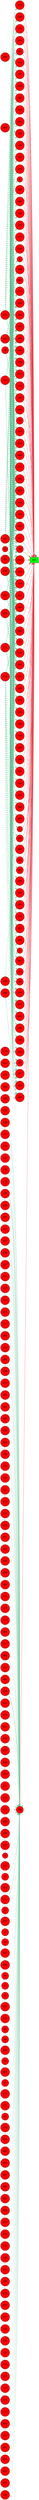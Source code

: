 digraph G{
rankdir=LR;
0 [style=filled, shape=circle, fillcolor="#fe0000", label="0"];
1 [style=filled, shape=circle, fillcolor="#fe0000", label="1"];
2 [style=filled, shape=circle, fillcolor="#fe0000", label="2"];
514 [style=filled, shape=circle, fillcolor="#fe0000", label="514"];
513 [style=filled, shape=circle, fillcolor="#fe0000", label="513"];
5 [style=filled, shape=circle, fillcolor="#fe0000", label="5"];
519 [style=filled, shape=circle, fillcolor="#fe0000", label="519"];
8 [style=filled, shape=circle, fillcolor="#fe0000", label="8"];
521 [style=filled, shape=circle, fillcolor="#fe0000", label="521"];
9 [style=filled, shape=circle, fillcolor="#fe0000", label="9"];
11 [style=filled, shape=circle, fillcolor="#fe0000", label="11"];
524 [style=filled, shape=circle, fillcolor="#fe0000", label="524"];
525 [style=filled, shape=circle, fillcolor="#fe0000", label="525"];
530 [style=filled, shape=circle, fillcolor="#fe0000", label="530"];
531 [style=filled, shape=circle, fillcolor="#fe0000", label="531"];
22 [style=filled, shape=circle, fillcolor="#fe0000", label="22"];
535 [style=filled, shape=circle, fillcolor="#fe0000", label="535"];
23 [style=filled, shape=circle, fillcolor="#fe0000", label="23"];
25 [style=filled, shape=circle, fillcolor="#fe0000", label="25"];
538 [style=filled, shape=circle, fillcolor="#fe0000", label="538"];
24 [style=filled, shape=circle, fillcolor="#fe0000", label="24"];
537 [style=filled, shape=circle, fillcolor="#fe0000", label="537"];
541 [style=filled, shape=circle, fillcolor="#fe0000", label="541"];
30 [style=filled, shape=circle, fillcolor="#fe0000", label="30"];
540 [style=filled, shape=circle, fillcolor="#fe0000", label="540"];
546 [style=filled, shape=circle, fillcolor="#fe0000", label="546"];
34 [style=filled, shape=circle, fillcolor="#fe0000", label="34"];
549 [style=filled, shape=circle, fillcolor="#fe0000", label="549"];
550 [style=filled, shape=circle, fillcolor="#fe0000", label="550"];
37 [style=filled, shape=circle, fillcolor="#fe0000", label="37"];
40 [style=filled, shape=circle, fillcolor="#fe0000", label="40"];
41 [style=filled, shape=circle, fillcolor="#fe0000", label="41"];
39 [style=filled, shape=circle, fillcolor="#fe0000", label="39"];
43 [style=filled, shape=circle, fillcolor="#fe0000", label="43"];
552 [style=filled, shape=circle, fillcolor="#fe0000", label="552"];
551 [style=filled, shape=circle, fillcolor="#fe0000", label="551"];
46 [style=filled, shape=circle, fillcolor="#fe0000", label="46"];
48 [style=filled, shape=circle, fillcolor="#fe0000", label="48"];
562 [style=filled, shape=circle, fillcolor="#fe0000", label="562"];
52 [style=filled, shape=circle, fillcolor="#fe0000", label="52"];
565 [style=filled, shape=circle, fillcolor="#fe0000", label="565"];
566 [style=filled, shape=circle, fillcolor="#fe0000", label="566"];
567 [style=filled, shape=circle, fillcolor="#fe0000", label="567"];
568 [style=filled, shape=circle, fillcolor="#fe0000", label="568"];
569 [style=filled, shape=circle, fillcolor="#fe0000", label="569"];
57 [style=filled, shape=circle, fillcolor="#fe0000", label="57"];
59 [style=filled, shape=circle, fillcolor="#fe0000", label="59"];
571 [style=filled, shape=circle, fillcolor="#fe0000", label="571"];
572 [style=filled, shape=circle, fillcolor="#fe0000", label="572"];
573 [style=filled, shape=circle, fillcolor="#fe0000", label="573"];
574 [style=filled, shape=circle, fillcolor="#fe0000", label="574"];
65 [style=filled, shape=circle, fillcolor="#fe0000", label="65"];
579 [style=filled, shape=circle, fillcolor="#fe0000", label="579"];
580 [style=filled, shape=circle, fillcolor="#fe0000", label="580"];
581 [style=filled, shape=circle, fillcolor="#fe0000", label="581"];
72 [style=filled, shape=circle, fillcolor="#fe0000", label="72"];
584 [style=filled, shape=circle, fillcolor="#fe0000", label="584"];
77 [style=filled, shape=circle, fillcolor="#fe0000", label="77"];
78 [style=filled, shape=circle, fillcolor="#fe0000", label="78"];
592 [style=filled, shape=circle, fillcolor="#fe0000", label="592"];
593 [style=filled, shape=circle, fillcolor="#fe0000", label="593"];
594 [style=filled, shape=circle, fillcolor="#fe0000", label="594"];
597 [style=filled, shape=circle, fillcolor="#fe0000", label="597"];
601 [style=filled, shape=circle, fillcolor="#fe0000", label="601"];
602 [style=filled, shape=circle, fillcolor="#fe0000", label="602"];
91 [style=filled, shape=circle, fillcolor="#fe0000", label="91"];
604 [style=filled, shape=circle, fillcolor="#fe0000", label="604"];
95 [style=filled, shape=circle, fillcolor="#fe0000", label="95"];
607 [style=filled, shape=circle, fillcolor="#fe0000", label="607"];
609 [style=filled, shape=circle, fillcolor="#fe0000", label="609"];
98 [style=filled, shape=circle, fillcolor="#fe0000", label="98"];
99 [style=filled, shape=circle, fillcolor="#fe0000", label="99"];
612 [style=filled, shape=circle, fillcolor="#fe0000", label="612"];
611 [style=filled, shape=circle, fillcolor="#fe0000", label="611"];
102 [style=filled, shape=circle, fillcolor="#fe0000", label="102"];
100 [style=filled, shape=circle, fillcolor="#fe0000", label="100"];
104 [style=filled, shape=circle, fillcolor="#fe0000", label="104"];
101 [style=filled, shape=circle, fillcolor="#fe0000", label="101"];
106 [style=filled, shape=circle, fillcolor="#fe0000", label="106"];
618 [style=filled, shape=circle, fillcolor="#fe0000", label="618"];
620 [style=filled, shape=circle, fillcolor="#fe0000", label="620"];
109 [style=filled, shape=circle, fillcolor="#fe0000", label="109"];
613 [style=filled, shape=circle, fillcolor="#fe0000", label="613"];
623 [style=filled, shape=circle, fillcolor="#fe0000", label="623"];
113 [style=filled, shape=circle, fillcolor="#fe0000", label="113"];
626 [style=filled, shape=circle, fillcolor="#fe0000", label="626"];
117 [style=filled, shape=circle, fillcolor="#fe0000", label="117"];
120 [style=filled, shape=circle, fillcolor="#fe0000", label="120"];
121 [style=filled, shape=circle, fillcolor="#fe0000", label="121"];
122 [style=filled, shape=circle, fillcolor="#fe0000", label="122"];
123 [style=filled, shape=circle, fillcolor="#fe0000", label="123"];
124 [style=filled, shape=circle, fillcolor="#fe0000", label="124"];
125 [style=filled, shape=circle, fillcolor="#fe0000", label="125"];
638 [style=filled, shape=circle, fillcolor="#fe0000", label="638"];
639 [style=filled, shape=circle, fillcolor="#fe0000", label="639"];
127 [style=filled, shape=circle, fillcolor="#fe0000", label="127"];
642 [style=filled, shape=circle, fillcolor="#fe0000", label="642"];
643 [style=filled, shape=circle, fillcolor="#fd0100", label="643"];
132 [style=filled, shape=circle, fillcolor="#fe0000", label="132"];
133 [style=filled, shape=circle, fillcolor="#fe0000", label="133"];
646 [style=filled, shape=circle, fillcolor="#fe0000", label="646"];
135 [style=filled, shape=circle, fillcolor="#fe0000", label="135"];
136 [style=filled, shape=circle, fillcolor="#fe0000", label="136"];
137 [style=filled, shape=circle, fillcolor="#fe0000", label="137"];
647 [style=filled, shape=circle, fillcolor="#fe0000", label="647"];
651 [style=filled, shape=circle, fillcolor="#fe0000", label="651"];
652 [style=filled, shape=circle, fillcolor="#fe0000", label="652"];
141 [style=filled, shape=circle, fillcolor="#fe0000", label="141"];
142 [style=filled, shape=circle, fillcolor="#fe0000", label="142"];
143 [style=filled, shape=circle, fillcolor="#fe0000", label="143"];
653 [style=filled, shape=circle, fillcolor="#fe0000", label="653"];
657 [style=filled, shape=circle, fillcolor="#fe0000", label="657"];
659 [style=filled, shape=circle, fillcolor="#fe0000", label="659"];
148 [style=filled, shape=circle, fillcolor="#fe0000", label="148"];
152 [style=filled, shape=circle, fillcolor="#fe0000", label="152"];
156 [style=filled, shape=circle, fillcolor="#fe0000", label="156"];
157 [style=filled, shape=circle, fillcolor="#fe0000", label="157"];
163 [style=filled, shape=circle, fillcolor="#fe0000", label="163"];
167 [style=filled, shape=circle, fillcolor="#fe0000", label="167"];
170 [style=filled, shape=circle, fillcolor="#fe0000", label="170"];
173 [style=filled, shape=circle, fillcolor="#fe0000", label="173"];
645 [style=filled, shape=circle, fillcolor="#fe0000", label="645"];
176 [style=filled, shape=circle, fillcolor="#fe0000", label="176"];
178 [style=filled, shape=circle, fillcolor="#fe0000", label="178"];
182 [style=filled, shape=circle, fillcolor="#fe0000", label="182"];
185 [style=filled, shape=circle, fillcolor="#fe0000", label="185"];
186 [style=filled, shape=circle, fillcolor="#fe0000", label="186"];
189 [style=filled, shape=circle, fillcolor="#fe0000", label="189"];
194 [style=filled, shape=circle, fillcolor="#fe0000", label="194"];
196 [style=filled, shape=circle, fillcolor="#fe0000", label="196"];
197 [style=filled, shape=circle, fillcolor="#fe0000", label="197"];
198 [style=filled, shape=circle, fillcolor="#fe0000", label="198"];
199 [style=filled, shape=circle, fillcolor="#fe0000", label="199"];
202 [style=filled, shape=circle, fillcolor="#fe0000", label="202"];
203 [style=filled, shape=circle, fillcolor="#fe0000", label="203"];
206 [style=filled, shape=circle, fillcolor="#fe0000", label="206"];
208 [style=filled, shape=circle, fillcolor="#fe0000", label="208"];
210 [style=filled, shape=circle, fillcolor="#fe0000", label="210"];
213 [style=filled, shape=circle, fillcolor="#fe0000", label="213"];
218 [style=filled, shape=circle, fillcolor="#fe0000", label="218"];
221 [style=filled, shape=circle, fillcolor="#fe0000", label="221"];
223 [style=filled, shape=circle, fillcolor="#fe0000", label="223"];
226 [style=filled, shape=circle, fillcolor="#fe0000", label="226"];
227 [style=filled, shape=circle, fillcolor="#fe0000", label="227"];
230 [style=filled, shape=circle, fillcolor="#fe0000", label="230"];
235 [style=filled, shape=circle, fillcolor="#fe0000", label="235"];
237 [style=filled, shape=circle, fillcolor="#fe0000", label="237"];
239 [style=filled, shape=circle, fillcolor="#fe0000", label="239"];
240 [style=filled, shape=circle, fillcolor="#fe0000", label="240"];
241 [style=filled, shape=circle, fillcolor="#fe0000", label="241"];
247 [style=filled, shape=circle, fillcolor="#fe0000", label="247"];
249 [style=filled, shape=circle, fillcolor="#fe0000", label="249"];
252 [style=filled, shape=circle, fillcolor="#fe0000", label="252"];
253 [style=filled, shape=circle, fillcolor="#fe0000", label="253"];
254 [style=filled, shape=circle, fillcolor="#fe0000", label="254"];
257 [style=filled, shape=circle, fillcolor="#fe0000", label="257"];
258 [style=filled, shape=circle, fillcolor="#fe0000", label="258"];
259 [style=filled, shape=circle, fillcolor="#fe0000", label="259"];
260 [style=filled, shape=circle, fillcolor="#fe0000", label="260"];
261 [style=filled, shape=circle, fillcolor="#fe0000", label="261"];
268 [style=filled, shape=circle, fillcolor="#fe0000", label="268"];
271 [style=filled, shape=circle, fillcolor="#fe0000", label="271"];
273 [style=filled, shape=circle, fillcolor="#fe0000", label="273"];
274 [style=filled, shape=circle, fillcolor="#fe0000", label="274"];
275 [style=filled, shape=circle, fillcolor="#fe0000", label="275"];
279 [style=filled, shape=circle, fillcolor="#fe0000", label="279"];
282 [style=filled, shape=circle, fillcolor="#fe0000", label="282"];
284 [style=filled, shape=circle, fillcolor="#fe0000", label="284"];
287 [style=filled, shape=circle, fillcolor="#fe0000", label="287"];
288 [style=filled, shape=circle, fillcolor="#fe0000", label="288"];
290 [style=filled, shape=circle, fillcolor="#fe0000", label="290"];
291 [style=filled, shape=circle, fillcolor="#fe0000", label="291"];
294 [style=filled, shape=circle, fillcolor="#fe0000", label="294"];
296 [style=filled, shape=circle, fillcolor="#fe0000", label="296"];
297 [style=filled, shape=circle, fillcolor="#fe0000", label="297"];
302 [style=filled, shape=circle, fillcolor="#fe0000", label="302"];
305 [style=filled, shape=circle, fillcolor="#fe0000", label="305"];
306 [style=filled, shape=circle, fillcolor="#fe0000", label="306"];
310 [style=filled, shape=circle, fillcolor="#fe0000", label="310"];
311 [style=filled, shape=circle, fillcolor="#fe0000", label="311"];
312 [style=filled, shape=circle, fillcolor="#fe0000", label="312"];
314 [style=filled, shape=circle, fillcolor="#fe0000", label="314"];
315 [style=filled, shape=circle, fillcolor="#fe0000", label="315"];
318 [style=filled, shape=circle, fillcolor="#fe0000", label="318"];
319 [style=filled, shape=circle, fillcolor="#fe0000", label="319"];
325 [style=filled, shape=circle, fillcolor="#fe0000", label="325"];
331 [style=filled, shape=circle, fillcolor="#fe0000", label="331"];
334 [style=filled, shape=circle, fillcolor="#fe0000", label="334"];
349 [style=filled, shape=circle, fillcolor="#fe0000", label="349"];
350 [style=filled, shape=circle, fillcolor="#fe0000", label="350"];
351 [style=filled, shape=circle, fillcolor="#fe0000", label="351"];
368 [style=filled, shape=circle, fillcolor="#fe0000", label="368"];
374 [style=filled, shape=circle, fillcolor="#fe0000", label="374"];
376 [style=filled, shape=circle, fillcolor="#fe0000", label="376"];
377 [style=filled, shape=circle, fillcolor="#fe0000", label="377"];
379 [style=filled, shape=circle, fillcolor="#fe0000", label="379"];
384 [style=filled, shape=circle, fillcolor="#fe0000", label="384"];
387 [style=filled, shape=circle, fillcolor="#fe0000", label="387"];
388 [style=filled, shape=circle, fillcolor="#fe0000", label="388"];
390 [style=filled, shape=circle, fillcolor="#fe0000", label="390"];
391 [style=filled, shape=circle, fillcolor="#fe0000", label="391"];
393 [style=filled, shape=circle, fillcolor="#fe0000", label="393"];
400 [style=filled, shape=circle, fillcolor="#fe0000", label="400"];
403 [style=filled, shape=circle, fillcolor="#fe0000", label="403"];
406 [style=filled, shape=circle, fillcolor="#fe0000", label="406"];
407 [style=filled, shape=box, fillcolor="#09f500", label="407"];
410 [style=filled, shape=circle, fillcolor="#fe0000", label="410"];
414 [style=filled, shape=circle, fillcolor="#fe0000", label="414"];
419 [style=filled, shape=circle, fillcolor="#fe0000", label="419"];
422 [style=filled, shape=circle, fillcolor="#fe0000", label="422"];
424 [style=filled, shape=circle, fillcolor="#fe0000", label="424"];
426 [style=filled, shape=circle, fillcolor="#fe0000", label="426"];
431 [style=filled, shape=circle, fillcolor="#fe0000", label="431"];
433 [style=filled, shape=circle, fillcolor="#fe0000", label="433"];
434 [style=filled, shape=circle, fillcolor="#fe0000", label="434"];
437 [style=filled, shape=circle, fillcolor="#fe0000", label="437"];
440 [style=filled, shape=circle, fillcolor="#fe0000", label="440"];
442 [style=filled, shape=circle, fillcolor="#fe0000", label="442"];
444 [style=filled, shape=circle, fillcolor="#fe0000", label="444"];
445 [style=filled, shape=circle, fillcolor="#fe0000", label="445"];
448 [style=filled, shape=circle, fillcolor="#fe0000", label="448"];
454 [style=filled, shape=circle, fillcolor="#fe0000", label="454"];
460 [style=filled, shape=circle, fillcolor="#fe0000", label="460"];
463 [style=filled, shape=circle, fillcolor="#fe0000", label="463"];
464 [style=filled, shape=circle, fillcolor="#fe0000", label="464"];
468 [style=filled, shape=circle, fillcolor="#fe0000", label="468"];
471 [style=filled, shape=circle, fillcolor="#fe0000", label="471"];
473 [style=filled, shape=circle, fillcolor="#fe0000", label="473"];
477 [style=filled, shape=circle, fillcolor="#fe0000", label="477"];
478 [style=filled, shape=circle, fillcolor="#fe0000", label="478"];
480 [style=filled, shape=circle, fillcolor="#fe0000", label="480"];
482 [style=filled, shape=circle, fillcolor="#fe0000", label="482"];
487 [style=filled, shape=circle, fillcolor="#fe0000", label="487"];
489 [style=filled, shape=circle, fillcolor="#fe0000", label="489"];
490 [style=filled, shape=circle, fillcolor="#fe0000", label="490"];
496 [style=filled, shape=circle, fillcolor="#fe0000", label="496"];
502 [style=filled, shape=circle, fillcolor="#fe0000", label="502"];
503 [style=filled, shape=circle, fillcolor="#fe0000", label="503"];
507 [style=filled, shape=circle, fillcolor="#fe0000", label="507"];
407 -> 407 [color="#e63946",penwidth=4.00];
424 -> 407 [color="#e63946",penwidth=1.00];
257 -> 407 [color="#e63946",penwidth=1.00];
566 -> 407 [color="#e63946",penwidth=1.00];
99 -> 407 [color="#e63946",penwidth=1.00];
261 -> 407 [color="#e63946",penwidth=1.00];
623 -> 407 [color="#e63946",penwidth=1.00];
541 -> 407 [color="#e63946",penwidth=1.00];
206 -> 407 [color="#e63946",penwidth=1.00];
445 -> 407 [color="#e63946",penwidth=1.00];
351 -> 407 [color="#e63946",penwidth=1.00];
2 -> 407 [color="#e63946",penwidth=1.00];
30 -> 407 [color="#e63946",penwidth=1.00];
464 -> 407 [color="#e63946",penwidth=1.00];
642 -> 407 [color="#e63946",penwidth=1.00];
41 -> 407 [color="#e63946",penwidth=1.00];
315 -> 407 [color="#e63946",penwidth=1.00];
98 -> 407 [color="#e63946",penwidth=1.00];
109 -> 407 [color="#e63946",penwidth=1.00];
198 -> 407 [color="#e63946",penwidth=1.00];
124 -> 407 [color="#e63946",penwidth=1.00];
189 -> 407 [color="#e63946",penwidth=1.00];
525 -> 407 [color="#e63946",penwidth=1.00];
659 -> 407 [color="#e63946",penwidth=1.00];
25 -> 407 [color="#e63946",penwidth=1.00];
210 -> 407 [color="#e63946",penwidth=1.00];
218 -> 407 [color="#e63946",penwidth=1.00];
273 -> 407 [color="#e63946",penwidth=1.00];
137 -> 407 [color="#e63946",penwidth=1.00];
230 -> 407 [color="#e63946",penwidth=1.00];
414 -> 407 [color="#e63946",penwidth=1.00];
259 -> 407 [color="#e63946",penwidth=1.00];
196 -> 407 [color="#e63946",penwidth=1.00];
77 -> 407 [color="#e63946",penwidth=1.00];
239 -> 407 [color="#e63946",penwidth=1.00];
186 -> 407 [color="#e63946",penwidth=1.00];
306 -> 407 [color="#e63946",penwidth=1.00];
91 -> 407 [color="#e63946",penwidth=1.00];
400 -> 407 [color="#e63946",penwidth=1.00];
325 -> 407 [color="#e63946",penwidth=1.00];
258 -> 407 [color="#e63946",penwidth=1.00];
95 -> 407 [color="#e63946",penwidth=1.00];
448 -> 407 [color="#e63946",penwidth=1.00];
143 -> 407 [color="#e63946",penwidth=1.00];
142 -> 407 [color="#e63946",penwidth=1.00];
223 -> 407 [color="#e63946",penwidth=1.00];
199 -> 407 [color="#e63946",penwidth=1.00];
530 -> 407 [color="#e63946",penwidth=1.00];
113 -> 407 [color="#e63946",penwidth=1.00];
594 -> 407 [color="#e63946",penwidth=1.00];
59 -> 407 [color="#e63946",penwidth=1.00];
1 -> 407 [color="#e63946",penwidth=1.00];
487 -> 407 [color="#e63946",penwidth=1.00];
433 -> 407 [color="#e63946",penwidth=1.00];
565 -> 407 [color="#e63946",penwidth=1.00];
549 -> 407 [color="#e63946",penwidth=1.00];
393 -> 407 [color="#e63946",penwidth=1.00];
431 -> 407 [color="#e63946",penwidth=1.00];
550 -> 407 [color="#e63946",penwidth=1.00];
571 -> 407 [color="#e63946",penwidth=1.00];
203 -> 407 [color="#e63946",penwidth=1.00];
569 -> 407 [color="#e63946",penwidth=1.00];
318 -> 407 [color="#e63946",penwidth=1.00];
612 -> 407 [color="#e63946",penwidth=1.00];
377 -> 407 [color="#e63946",penwidth=1.00];
104 -> 407 [color="#e63946",penwidth=1.00];
503 -> 407 [color="#e63946",penwidth=1.00];
482 -> 407 [color="#e63946",penwidth=1.00];
182 -> 407 [color="#e63946",penwidth=1.00];
434 -> 407 [color="#e63946",penwidth=1.00];
297 -> 407 [color="#e63946",penwidth=1.00];
477 -> 407 [color="#e63946",penwidth=1.00];
40 -> 407 [color="#e63946",penwidth=1.00];
454 -> 407 [color="#e63946",penwidth=1.00];
43 -> 407 [color="#e63946",penwidth=1.00];
460 -> 407 [color="#e63946",penwidth=1.00];
252 -> 407 [color="#e63946",penwidth=1.00];
490 -> 407 [color="#e63946",penwidth=1.00];
444 -> 407 [color="#e63946",penwidth=1.00];
275 -> 407 [color="#e63946",penwidth=1.00];
521 -> 407 [color="#e63946",penwidth=1.00];
253 -> 407 [color="#e63946",penwidth=1.00];
546 -> 407 [color="#e63946",penwidth=1.00];
290 -> 407 [color="#e63946",penwidth=1.00];
5 -> 407 [color="#e63946",penwidth=1.00];
72 -> 407 [color="#e63946",penwidth=1.00];
489 -> 407 [color="#e63946",penwidth=1.00];
202 -> 407 [color="#e63946",penwidth=1.00];
514 -> 407 [color="#e63946",penwidth=1.00];
390 -> 407 [color="#e63946",penwidth=1.00];
173 -> 407 [color="#e63946",penwidth=1.00];
125 -> 407 [color="#e63946",penwidth=1.00];
136 -> 407 [color="#e63946",penwidth=1.00];
567 -> 407 [color="#e63946",penwidth=1.00];
620 -> 407 [color="#e63946",penwidth=1.00];
8 -> 407 [color="#e63946",penwidth=1.00];
135 -> 407 [color="#e63946",penwidth=1.00];
163 -> 407 [color="#e63946",penwidth=1.00];
274 -> 1 [color="#52b788",style=dashed,penwidth=0.50];
9 -> 1 [color="#52b788",style=dashed,penwidth=0.50];
507 -> 1 [color="#52b788",style=dashed,penwidth=0.50];
639 -> 1 [color="#52b788",style=dashed,penwidth=0.50];
208 -> 1 [color="#52b788",style=dashed,penwidth=0.50];
572 -> 1 [color="#52b788",style=dashed,penwidth=0.50];
167 -> 1 [color="#52b788",style=dashed,penwidth=0.50];
581 -> 1 [color="#52b788",style=dashed,penwidth=0.50];
302 -> 1 [color="#52b788",style=dashed,penwidth=0.50];
440 -> 2 [color="#52b788",style=dashed,penwidth=0.50];
274 -> 2 [color="#52b788",style=dashed,penwidth=0.50];
9 -> 2 [color="#52b788",style=dashed,penwidth=0.50];
507 -> 2 [color="#52b788",style=dashed,penwidth=0.50];
639 -> 2 [color="#52b788",style=dashed,penwidth=0.50];
208 -> 2 [color="#52b788",style=dashed,penwidth=0.50];
572 -> 2 [color="#52b788",style=dashed,penwidth=0.50];
538 -> 2 [color="#52b788",style=dashed,penwidth=0.50];
167 -> 2 [color="#52b788",style=dashed,penwidth=0.50];
581 -> 2 [color="#52b788",style=dashed,penwidth=0.50];
9 -> 514 [color="#52b788",style=dashed,penwidth=0.50];
507 -> 514 [color="#52b788",style=dashed,penwidth=0.50];
274 -> 514 [color="#52b788",style=dashed,penwidth=0.50];
639 -> 514 [color="#52b788",style=dashed,penwidth=0.50];
78 -> 514 [color="#52b788",style=dashed,penwidth=0.50];
141 -> 514 [color="#52b788",style=dashed,penwidth=0.50];
167 -> 514 [color="#52b788",style=dashed,penwidth=0.50];
611 -> 514 [color="#52b788",style=dashed,penwidth=0.50];
581 -> 514 [color="#52b788",style=dashed,penwidth=0.50];
302 -> 514 [color="#52b788",style=dashed,penwidth=0.50];
208 -> 514 [color="#52b788",style=dashed,penwidth=0.50];
9 -> 5 [color="#52b788",style=dashed,penwidth=0.50];
507 -> 5 [color="#52b788",style=dashed,penwidth=0.50];
274 -> 5 [color="#52b788",style=dashed,penwidth=0.50];
639 -> 5 [color="#52b788",style=dashed,penwidth=0.50];
78 -> 5 [color="#52b788",style=dashed,penwidth=0.50];
141 -> 5 [color="#52b788",style=dashed,penwidth=0.50];
167 -> 5 [color="#52b788",style=dashed,penwidth=0.50];
611 -> 5 [color="#52b788",style=dashed,penwidth=0.50];
581 -> 5 [color="#52b788",style=dashed,penwidth=0.50];
302 -> 5 [color="#52b788",style=dashed,penwidth=0.50];
208 -> 5 [color="#52b788",style=dashed,penwidth=0.50];
9 -> 8 [color="#52b788",style=dashed,penwidth=0.50];
167 -> 8 [color="#52b788",style=dashed,penwidth=0.50];
208 -> 8 [color="#52b788",style=dashed,penwidth=0.50];
572 -> 8 [color="#52b788",style=dashed,penwidth=0.50];
581 -> 8 [color="#52b788",style=dashed,penwidth=0.50];
639 -> 8 [color="#52b788",style=dashed,penwidth=0.50];
141 -> 8 [color="#52b788",style=dashed,penwidth=0.50];
78 -> 8 [color="#52b788",style=dashed,penwidth=0.50];
302 -> 8 [color="#52b788",style=dashed,penwidth=0.50];
611 -> 8 [color="#52b788",style=dashed,penwidth=0.50];
9 -> 521 [color="#52b788",style=dashed,penwidth=0.50];
274 -> 521 [color="#52b788",style=dashed,penwidth=0.50];
507 -> 521 [color="#52b788",style=dashed,penwidth=0.50];
639 -> 521 [color="#52b788",style=dashed,penwidth=0.50];
78 -> 521 [color="#52b788",style=dashed,penwidth=0.50];
167 -> 521 [color="#52b788",style=dashed,penwidth=0.50];
141 -> 521 [color="#52b788",style=dashed,penwidth=0.50];
611 -> 521 [color="#52b788",style=dashed,penwidth=0.50];
581 -> 521 [color="#52b788",style=dashed,penwidth=0.50];
572 -> 521 [color="#52b788",style=dashed,penwidth=0.50];
208 -> 521 [color="#52b788",style=dashed,penwidth=0.50];
274 -> 525 [color="#52b788",style=dashed,penwidth=0.50];
9 -> 525 [color="#52b788",style=dashed,penwidth=0.50];
507 -> 525 [color="#52b788",style=dashed,penwidth=0.50];
639 -> 525 [color="#52b788",style=dashed,penwidth=0.50];
167 -> 525 [color="#52b788",style=dashed,penwidth=0.50];
581 -> 525 [color="#52b788",style=dashed,penwidth=0.50];
302 -> 525 [color="#52b788",style=dashed,penwidth=0.50];
643 -> 525 [color="#52b788",style=dashed,penwidth=0.50];
141 -> 525 [color="#52b788",style=dashed,penwidth=0.50];
611 -> 525 [color="#52b788",style=dashed,penwidth=0.50];
78 -> 525 [color="#52b788",style=dashed,penwidth=0.50];
9 -> 530 [color="#52b788",style=dashed,penwidth=0.50];
639 -> 530 [color="#52b788",style=dashed,penwidth=0.50];
208 -> 530 [color="#52b788",style=dashed,penwidth=0.50];
572 -> 530 [color="#52b788",style=dashed,penwidth=0.50];
167 -> 530 [color="#52b788",style=dashed,penwidth=0.50];
581 -> 530 [color="#52b788",style=dashed,penwidth=0.50];
141 -> 530 [color="#52b788",style=dashed,penwidth=0.50];
78 -> 530 [color="#52b788",style=dashed,penwidth=0.50];
302 -> 530 [color="#52b788",style=dashed,penwidth=0.50];
507 -> 530 [color="#52b788",style=dashed,penwidth=0.50];
611 -> 530 [color="#52b788",style=dashed,penwidth=0.50];
274 -> 25 [color="#52b788",style=dashed,penwidth=0.50];
9 -> 25 [color="#52b788",style=dashed,penwidth=0.50];
639 -> 25 [color="#52b788",style=dashed,penwidth=0.50];
507 -> 25 [color="#52b788",style=dashed,penwidth=0.50];
167 -> 25 [color="#52b788",style=dashed,penwidth=0.50];
581 -> 25 [color="#52b788",style=dashed,penwidth=0.50];
302 -> 25 [color="#52b788",style=dashed,penwidth=0.50];
643 -> 25 [color="#52b788",style=dashed,penwidth=0.50];
141 -> 25 [color="#52b788",style=dashed,penwidth=0.50];
611 -> 25 [color="#52b788",style=dashed,penwidth=0.50];
78 -> 25 [color="#52b788",style=dashed,penwidth=0.50];
440 -> 541 [color="#52b788",style=dashed,penwidth=0.50];
274 -> 541 [color="#52b788",style=dashed,penwidth=0.50];
9 -> 541 [color="#52b788",style=dashed,penwidth=0.50];
507 -> 541 [color="#52b788",style=dashed,penwidth=0.50];
639 -> 541 [color="#52b788",style=dashed,penwidth=0.50];
572 -> 541 [color="#52b788",style=dashed,penwidth=0.50];
208 -> 541 [color="#52b788",style=dashed,penwidth=0.50];
538 -> 541 [color="#52b788",style=dashed,penwidth=0.50];
167 -> 541 [color="#52b788",style=dashed,penwidth=0.50];
581 -> 541 [color="#52b788",style=dashed,penwidth=0.50];
406 -> 30 [color="#52b788",style=dashed,penwidth=3.00];
185 -> 30 [color="#52b788",style=dashed,penwidth=3.00];
157 -> 30 [color="#52b788",style=dashed,penwidth=1.62];
268 -> 30 [color="#52b788",style=dashed,penwidth=1.50];
319 -> 30 [color="#52b788",style=dashed,penwidth=1.50];
531 -> 30 [color="#52b788",style=dashed,penwidth=1.50];
221 -> 30 [color="#52b788",style=dashed,penwidth=1.50];
226 -> 30 [color="#52b788",style=dashed,penwidth=1.50];
11 -> 30 [color="#52b788",style=dashed,penwidth=1.23];
334 -> 30 [color="#52b788",style=dashed,penwidth=1.04];
388 -> 30 [color="#52b788",style=dashed,penwidth=1.01];
148 -> 30 [color="#52b788",style=dashed,penwidth=1.01];
296 -> 30 [color="#52b788",style=dashed,penwidth=1.01];
132 -> 30 [color="#52b788",style=dashed,penwidth=0.68];
350 -> 30 [color="#52b788",style=dashed,penwidth=0.68];
312 -> 30 [color="#52b788",style=dashed,penwidth=0.50];
34 -> 30 [color="#52b788",style=dashed,penwidth=0.50];
284 -> 30 [color="#52b788",style=dashed,penwidth=0.50];
584 -> 30 [color="#52b788",style=dashed,penwidth=0.50];
647 -> 30 [color="#52b788",style=dashed,penwidth=0.50];
646 -> 30 [color="#52b788",style=dashed,penwidth=0.50];
562 -> 30 [color="#52b788",style=dashed,penwidth=0.50];
604 -> 30 [color="#52b788",style=dashed,penwidth=0.50];
626 -> 30 [color="#52b788",style=dashed,penwidth=0.50];
426 -> 30 [color="#52b788",style=dashed,penwidth=0.50];
46 -> 30 [color="#52b788",style=dashed,penwidth=0.50];
294 -> 30 [color="#52b788",style=dashed,penwidth=0.50];
102 -> 30 [color="#52b788",style=dashed,penwidth=0.50];
121 -> 30 [color="#52b788",style=dashed,penwidth=0.50];
437 -> 30 [color="#52b788",style=dashed,penwidth=0.50];
349 -> 30 [color="#52b788",style=dashed,penwidth=0.50];
376 -> 30 [color="#52b788",style=dashed,penwidth=0.50];
310 -> 30 [color="#52b788",style=dashed,penwidth=0.50];
311 -> 30 [color="#52b788",style=dashed,penwidth=0.50];
597 -> 30 [color="#52b788",style=dashed,penwidth=0.50];
496 -> 30 [color="#52b788",style=dashed,penwidth=0.50];
133 -> 30 [color="#52b788",style=dashed,penwidth=0.50];
127 -> 30 [color="#52b788",style=dashed,penwidth=0.50];
535 -> 30 [color="#52b788",style=dashed,penwidth=0.50];
314 -> 30 [color="#52b788",style=dashed,penwidth=0.50];
37 -> 30 [color="#52b788",style=dashed,penwidth=0.50];
384 -> 30 [color="#52b788",style=dashed,penwidth=0.50];
213 -> 30 [color="#52b788",style=dashed,penwidth=0.50];
156 -> 30 [color="#52b788",style=dashed,penwidth=0.50];
117 -> 30 [color="#52b788",style=dashed,penwidth=0.50];
368 -> 30 [color="#52b788",style=dashed,penwidth=0.50];
374 -> 30 [color="#52b788",style=dashed,penwidth=0.50];
601 -> 30 [color="#52b788",style=dashed,penwidth=0.50];
100 -> 30 [color="#52b788",style=dashed,penwidth=0.50];
122 -> 30 [color="#52b788",style=dashed,penwidth=0.50];
260 -> 30 [color="#52b788",style=dashed,penwidth=0.50];
513 -> 30 [color="#52b788",style=dashed,penwidth=0.50];
651 -> 30 [color="#52b788",style=dashed,penwidth=0.50];
282 -> 30 [color="#52b788",style=dashed,penwidth=0.50];
305 -> 30 [color="#52b788",style=dashed,penwidth=0.50];
106 -> 30 [color="#52b788",style=dashed,penwidth=0.50];
227 -> 30 [color="#52b788",style=dashed,penwidth=0.50];
568 -> 30 [color="#52b788",style=dashed,penwidth=0.50];
23 -> 30 [color="#52b788",style=dashed,penwidth=0.50];
602 -> 30 [color="#52b788",style=dashed,penwidth=0.50];
573 -> 30 [color="#52b788",style=dashed,penwidth=0.50];
410 -> 30 [color="#52b788",style=dashed,penwidth=0.50];
607 -> 30 [color="#52b788",style=dashed,penwidth=0.50];
254 -> 30 [color="#52b788",style=dashed,penwidth=0.50];
39 -> 30 [color="#52b788",style=dashed,penwidth=0.50];
237 -> 30 [color="#52b788",style=dashed,penwidth=0.50];
194 -> 30 [color="#52b788",style=dashed,penwidth=0.50];
123 -> 30 [color="#52b788",style=dashed,penwidth=0.50];
52 -> 30 [color="#52b788",style=dashed,penwidth=0.50];
403 -> 30 [color="#52b788",style=dashed,penwidth=0.50];
471 -> 30 [color="#52b788",style=dashed,penwidth=0.50];
24 -> 30 [color="#52b788",style=dashed,penwidth=0.50];
178 -> 30 [color="#52b788",style=dashed,penwidth=0.50];
240 -> 30 [color="#52b788",style=dashed,penwidth=0.50];
152 -> 30 [color="#52b788",style=dashed,penwidth=0.50];
419 -> 30 [color="#52b788",style=dashed,penwidth=0.50];
609 -> 30 [color="#52b788",style=dashed,penwidth=0.50];
422 -> 30 [color="#52b788",style=dashed,penwidth=0.50];
618 -> 30 [color="#52b788",style=dashed,penwidth=0.50];
247 -> 30 [color="#52b788",style=dashed,penwidth=0.50];
235 -> 30 [color="#52b788",style=dashed,penwidth=0.50];
537 -> 30 [color="#52b788",style=dashed,penwidth=0.50];
249 -> 30 [color="#52b788",style=dashed,penwidth=0.50];
241 -> 30 [color="#52b788",style=dashed,penwidth=0.50];
442 -> 30 [color="#52b788",style=dashed,penwidth=0.50];
652 -> 30 [color="#52b788",style=dashed,penwidth=0.50];
502 -> 30 [color="#52b788",style=dashed,penwidth=0.50];
387 -> 30 [color="#52b788",style=dashed,penwidth=0.50];
120 -> 30 [color="#52b788",style=dashed,penwidth=0.50];
279 -> 30 [color="#52b788",style=dashed,penwidth=0.50];
592 -> 30 [color="#52b788",style=dashed,penwidth=0.50];
65 -> 30 [color="#52b788",style=dashed,penwidth=0.50];
170 -> 30 [color="#52b788",style=dashed,penwidth=0.50];
288 -> 30 [color="#52b788",style=dashed,penwidth=0.50];
379 -> 30 [color="#52b788",style=dashed,penwidth=0.50];
176 -> 30 [color="#52b788",style=dashed,penwidth=0.50];
552 -> 30 [color="#52b788",style=dashed,penwidth=0.50];
574 -> 30 [color="#52b788",style=dashed,penwidth=0.50];
551 -> 30 [color="#52b788",style=dashed,penwidth=0.50];
653 -> 30 [color="#52b788",style=dashed,penwidth=0.50];
463 -> 30 [color="#52b788",style=dashed,penwidth=0.50];
0 -> 30 [color="#52b788",style=dashed,penwidth=0.50];
391 -> 30 [color="#52b788",style=dashed,penwidth=0.50];
657 -> 30 [color="#52b788",style=dashed,penwidth=0.50];
331 -> 30 [color="#52b788",style=dashed,penwidth=0.50];
593 -> 30 [color="#52b788",style=dashed,penwidth=0.50];
524 -> 30 [color="#52b788",style=dashed,penwidth=0.50];
645 -> 30 [color="#52b788",style=dashed,penwidth=0.50];
579 -> 30 [color="#52b788",style=dashed,penwidth=0.50];
197 -> 30 [color="#52b788",style=dashed,penwidth=0.50];
480 -> 30 [color="#52b788",style=dashed,penwidth=0.50];
22 -> 30 [color="#52b788",style=dashed,penwidth=0.50];
48 -> 30 [color="#52b788",style=dashed,penwidth=0.50];
101 -> 30 [color="#52b788",style=dashed,penwidth=0.50];
540 -> 30 [color="#52b788",style=dashed,penwidth=0.50];
57 -> 30 [color="#52b788",style=dashed,penwidth=0.50];
287 -> 30 [color="#52b788",style=dashed,penwidth=0.50];
473 -> 30 [color="#52b788",style=dashed,penwidth=0.50];
638 -> 30 [color="#52b788",style=dashed,penwidth=0.50];
478 -> 30 [color="#52b788",style=dashed,penwidth=0.50];
30 -> 30 [color="#52b788",style=dashed,penwidth=0.50];
9 -> 546 [color="#52b788",style=dashed,penwidth=0.50];
507 -> 546 [color="#52b788",style=dashed,penwidth=0.50];
274 -> 546 [color="#52b788",style=dashed,penwidth=0.50];
639 -> 546 [color="#52b788",style=dashed,penwidth=0.50];
78 -> 546 [color="#52b788",style=dashed,penwidth=0.50];
141 -> 546 [color="#52b788",style=dashed,penwidth=0.50];
167 -> 546 [color="#52b788",style=dashed,penwidth=0.50];
611 -> 546 [color="#52b788",style=dashed,penwidth=0.50];
581 -> 546 [color="#52b788",style=dashed,penwidth=0.50];
302 -> 546 [color="#52b788",style=dashed,penwidth=0.50];
208 -> 546 [color="#52b788",style=dashed,penwidth=0.50];
9 -> 549 [color="#52b788",style=dashed,penwidth=0.50];
639 -> 549 [color="#52b788",style=dashed,penwidth=0.50];
572 -> 549 [color="#52b788",style=dashed,penwidth=0.50];
208 -> 549 [color="#52b788",style=dashed,penwidth=0.50];
167 -> 549 [color="#52b788",style=dashed,penwidth=0.50];
507 -> 549 [color="#52b788",style=dashed,penwidth=0.50];
581 -> 549 [color="#52b788",style=dashed,penwidth=0.50];
274 -> 549 [color="#52b788",style=dashed,penwidth=0.50];
78 -> 549 [color="#52b788",style=dashed,penwidth=0.50];
141 -> 549 [color="#52b788",style=dashed,penwidth=0.50];
302 -> 549 [color="#52b788",style=dashed,penwidth=0.50];
9 -> 550 [color="#52b788",style=dashed,penwidth=0.50];
639 -> 550 [color="#52b788",style=dashed,penwidth=0.50];
208 -> 550 [color="#52b788",style=dashed,penwidth=0.50];
572 -> 550 [color="#52b788",style=dashed,penwidth=0.50];
167 -> 550 [color="#52b788",style=dashed,penwidth=0.50];
78 -> 550 [color="#52b788",style=dashed,penwidth=0.50];
507 -> 550 [color="#52b788",style=dashed,penwidth=0.50];
141 -> 550 [color="#52b788",style=dashed,penwidth=0.50];
581 -> 550 [color="#52b788",style=dashed,penwidth=0.50];
611 -> 550 [color="#52b788",style=dashed,penwidth=0.50];
302 -> 550 [color="#52b788",style=dashed,penwidth=0.50];
9 -> 40 [color="#52b788",style=dashed,penwidth=0.50];
274 -> 40 [color="#52b788",style=dashed,penwidth=0.50];
507 -> 40 [color="#52b788",style=dashed,penwidth=0.50];
639 -> 40 [color="#52b788",style=dashed,penwidth=0.50];
167 -> 40 [color="#52b788",style=dashed,penwidth=0.50];
78 -> 40 [color="#52b788",style=dashed,penwidth=0.50];
141 -> 40 [color="#52b788",style=dashed,penwidth=0.50];
581 -> 40 [color="#52b788",style=dashed,penwidth=0.50];
611 -> 40 [color="#52b788",style=dashed,penwidth=0.50];
302 -> 40 [color="#52b788",style=dashed,penwidth=0.50];
208 -> 40 [color="#52b788",style=dashed,penwidth=0.50];
9 -> 41 [color="#52b788",style=dashed,penwidth=0.50];
274 -> 41 [color="#52b788",style=dashed,penwidth=0.50];
507 -> 41 [color="#52b788",style=dashed,penwidth=0.50];
639 -> 41 [color="#52b788",style=dashed,penwidth=0.50];
208 -> 41 [color="#52b788",style=dashed,penwidth=0.50];
572 -> 41 [color="#52b788",style=dashed,penwidth=0.50];
440 -> 41 [color="#52b788",style=dashed,penwidth=0.50];
167 -> 41 [color="#52b788",style=dashed,penwidth=0.50];
538 -> 41 [color="#52b788",style=dashed,penwidth=0.50];
581 -> 41 [color="#52b788",style=dashed,penwidth=0.50];
9 -> 43 [color="#52b788",style=dashed,penwidth=0.50];
274 -> 43 [color="#52b788",style=dashed,penwidth=0.50];
507 -> 43 [color="#52b788",style=dashed,penwidth=0.50];
639 -> 43 [color="#52b788",style=dashed,penwidth=0.50];
78 -> 43 [color="#52b788",style=dashed,penwidth=0.50];
167 -> 43 [color="#52b788",style=dashed,penwidth=0.50];
141 -> 43 [color="#52b788",style=dashed,penwidth=0.50];
611 -> 43 [color="#52b788",style=dashed,penwidth=0.50];
581 -> 43 [color="#52b788",style=dashed,penwidth=0.50];
572 -> 43 [color="#52b788",style=dashed,penwidth=0.50];
208 -> 43 [color="#52b788",style=dashed,penwidth=0.50];
9 -> 565 [color="#52b788",style=dashed,penwidth=0.50];
639 -> 565 [color="#52b788",style=dashed,penwidth=0.50];
572 -> 565 [color="#52b788",style=dashed,penwidth=0.50];
208 -> 565 [color="#52b788",style=dashed,penwidth=0.50];
167 -> 565 [color="#52b788",style=dashed,penwidth=0.50];
507 -> 565 [color="#52b788",style=dashed,penwidth=0.50];
581 -> 565 [color="#52b788",style=dashed,penwidth=0.50];
274 -> 565 [color="#52b788",style=dashed,penwidth=0.50];
78 -> 565 [color="#52b788",style=dashed,penwidth=0.50];
141 -> 565 [color="#52b788",style=dashed,penwidth=0.50];
302 -> 565 [color="#52b788",style=dashed,penwidth=0.50];
271 -> 566 [color="#52b788",style=dashed,penwidth=0.50];
613 -> 566 [color="#52b788",style=dashed,penwidth=0.50];
580 -> 566 [color="#52b788",style=dashed,penwidth=0.50];
519 -> 566 [color="#52b788",style=dashed,penwidth=0.50];
639 -> 566 [color="#52b788",style=dashed,penwidth=0.50];
9 -> 566 [color="#52b788",style=dashed,penwidth=0.50];
440 -> 566 [color="#52b788",style=dashed,penwidth=0.50];
538 -> 566 [color="#52b788",style=dashed,penwidth=0.50];
507 -> 566 [color="#52b788",style=dashed,penwidth=0.50];
291 -> 566 [color="#52b788",style=dashed,penwidth=0.50];
167 -> 566 [color="#52b788",style=dashed,penwidth=0.50];
274 -> 566 [color="#52b788",style=dashed,penwidth=0.50];
581 -> 566 [color="#52b788",style=dashed,penwidth=0.50];
9 -> 567 [color="#52b788",style=dashed,penwidth=0.50];
167 -> 567 [color="#52b788",style=dashed,penwidth=0.50];
572 -> 567 [color="#52b788",style=dashed,penwidth=0.50];
208 -> 567 [color="#52b788",style=dashed,penwidth=0.50];
581 -> 567 [color="#52b788",style=dashed,penwidth=0.50];
639 -> 567 [color="#52b788",style=dashed,penwidth=0.50];
141 -> 567 [color="#52b788",style=dashed,penwidth=0.50];
78 -> 567 [color="#52b788",style=dashed,penwidth=0.50];
302 -> 567 [color="#52b788",style=dashed,penwidth=0.50];
611 -> 567 [color="#52b788",style=dashed,penwidth=0.50];
9 -> 569 [color="#52b788",style=dashed,penwidth=0.50];
639 -> 569 [color="#52b788",style=dashed,penwidth=0.50];
208 -> 569 [color="#52b788",style=dashed,penwidth=0.50];
572 -> 569 [color="#52b788",style=dashed,penwidth=0.50];
167 -> 569 [color="#52b788",style=dashed,penwidth=0.50];
78 -> 569 [color="#52b788",style=dashed,penwidth=0.50];
507 -> 569 [color="#52b788",style=dashed,penwidth=0.50];
141 -> 569 [color="#52b788",style=dashed,penwidth=0.50];
581 -> 569 [color="#52b788",style=dashed,penwidth=0.50];
611 -> 569 [color="#52b788",style=dashed,penwidth=0.50];
302 -> 569 [color="#52b788",style=dashed,penwidth=0.50];
274 -> 59 [color="#52b788",style=dashed,penwidth=0.50];
9 -> 59 [color="#52b788",style=dashed,penwidth=0.50];
507 -> 59 [color="#52b788",style=dashed,penwidth=0.50];
639 -> 59 [color="#52b788",style=dashed,penwidth=0.50];
208 -> 59 [color="#52b788",style=dashed,penwidth=0.50];
572 -> 59 [color="#52b788",style=dashed,penwidth=0.50];
167 -> 59 [color="#52b788",style=dashed,penwidth=0.50];
581 -> 59 [color="#52b788",style=dashed,penwidth=0.50];
302 -> 59 [color="#52b788",style=dashed,penwidth=0.50];
9 -> 571 [color="#52b788",style=dashed,penwidth=0.50];
639 -> 571 [color="#52b788",style=dashed,penwidth=0.50];
208 -> 571 [color="#52b788",style=dashed,penwidth=0.50];
572 -> 571 [color="#52b788",style=dashed,penwidth=0.50];
167 -> 571 [color="#52b788",style=dashed,penwidth=0.50];
78 -> 571 [color="#52b788",style=dashed,penwidth=0.50];
507 -> 571 [color="#52b788",style=dashed,penwidth=0.50];
141 -> 571 [color="#52b788",style=dashed,penwidth=0.50];
581 -> 571 [color="#52b788",style=dashed,penwidth=0.50];
611 -> 571 [color="#52b788",style=dashed,penwidth=0.50];
302 -> 571 [color="#52b788",style=dashed,penwidth=0.50];
9 -> 72 [color="#52b788",style=dashed,penwidth=0.50];
507 -> 72 [color="#52b788",style=dashed,penwidth=0.50];
274 -> 72 [color="#52b788",style=dashed,penwidth=0.50];
639 -> 72 [color="#52b788",style=dashed,penwidth=0.50];
78 -> 72 [color="#52b788",style=dashed,penwidth=0.50];
141 -> 72 [color="#52b788",style=dashed,penwidth=0.50];
167 -> 72 [color="#52b788",style=dashed,penwidth=0.50];
611 -> 72 [color="#52b788",style=dashed,penwidth=0.50];
581 -> 72 [color="#52b788",style=dashed,penwidth=0.50];
302 -> 72 [color="#52b788",style=dashed,penwidth=0.50];
572 -> 72 [color="#52b788",style=dashed,penwidth=0.50];
9 -> 77 [color="#52b788",style=dashed,penwidth=0.50];
639 -> 77 [color="#52b788",style=dashed,penwidth=0.50];
507 -> 77 [color="#52b788",style=dashed,penwidth=0.50];
208 -> 77 [color="#52b788",style=dashed,penwidth=0.50];
572 -> 77 [color="#52b788",style=dashed,penwidth=0.50];
274 -> 77 [color="#52b788",style=dashed,penwidth=0.50];
167 -> 77 [color="#52b788",style=dashed,penwidth=0.50];
581 -> 77 [color="#52b788",style=dashed,penwidth=0.50];
141 -> 77 [color="#52b788",style=dashed,penwidth=0.50];
78 -> 77 [color="#52b788",style=dashed,penwidth=0.50];
302 -> 77 [color="#52b788",style=dashed,penwidth=0.50];
274 -> 594 [color="#52b788",style=dashed,penwidth=0.50];
9 -> 594 [color="#52b788",style=dashed,penwidth=0.50];
507 -> 594 [color="#52b788",style=dashed,penwidth=0.50];
639 -> 594 [color="#52b788",style=dashed,penwidth=0.50];
572 -> 594 [color="#52b788",style=dashed,penwidth=0.50];
208 -> 594 [color="#52b788",style=dashed,penwidth=0.50];
167 -> 594 [color="#52b788",style=dashed,penwidth=0.50];
581 -> 594 [color="#52b788",style=dashed,penwidth=0.50];
302 -> 594 [color="#52b788",style=dashed,penwidth=0.50];
274 -> 91 [color="#52b788",style=dashed,penwidth=0.50];
9 -> 91 [color="#52b788",style=dashed,penwidth=0.50];
507 -> 91 [color="#52b788",style=dashed,penwidth=0.50];
639 -> 91 [color="#52b788",style=dashed,penwidth=0.50];
572 -> 91 [color="#52b788",style=dashed,penwidth=0.50];
208 -> 91 [color="#52b788",style=dashed,penwidth=0.50];
167 -> 91 [color="#52b788",style=dashed,penwidth=0.50];
581 -> 91 [color="#52b788",style=dashed,penwidth=0.50];
302 -> 91 [color="#52b788",style=dashed,penwidth=0.50];
274 -> 95 [color="#52b788",style=dashed,penwidth=0.50];
9 -> 95 [color="#52b788",style=dashed,penwidth=0.50];
507 -> 95 [color="#52b788",style=dashed,penwidth=0.50];
639 -> 95 [color="#52b788",style=dashed,penwidth=0.50];
572 -> 95 [color="#52b788",style=dashed,penwidth=0.50];
208 -> 95 [color="#52b788",style=dashed,penwidth=0.50];
167 -> 95 [color="#52b788",style=dashed,penwidth=0.50];
581 -> 95 [color="#52b788",style=dashed,penwidth=0.50];
302 -> 95 [color="#52b788",style=dashed,penwidth=0.50];
9 -> 98 [color="#52b788",style=dashed,penwidth=0.50];
274 -> 98 [color="#52b788",style=dashed,penwidth=0.50];
507 -> 98 [color="#52b788",style=dashed,penwidth=0.50];
639 -> 98 [color="#52b788",style=dashed,penwidth=0.50];
572 -> 98 [color="#52b788",style=dashed,penwidth=0.50];
208 -> 98 [color="#52b788",style=dashed,penwidth=0.50];
440 -> 98 [color="#52b788",style=dashed,penwidth=0.50];
167 -> 98 [color="#52b788",style=dashed,penwidth=0.50];
538 -> 98 [color="#52b788",style=dashed,penwidth=0.50];
581 -> 98 [color="#52b788",style=dashed,penwidth=0.50];
271 -> 99 [color="#52b788",style=dashed,penwidth=0.50];
613 -> 99 [color="#52b788",style=dashed,penwidth=0.50];
580 -> 99 [color="#52b788",style=dashed,penwidth=0.50];
519 -> 99 [color="#52b788",style=dashed,penwidth=0.50];
639 -> 99 [color="#52b788",style=dashed,penwidth=0.50];
9 -> 99 [color="#52b788",style=dashed,penwidth=0.50];
440 -> 99 [color="#52b788",style=dashed,penwidth=0.50];
538 -> 99 [color="#52b788",style=dashed,penwidth=0.50];
507 -> 99 [color="#52b788",style=dashed,penwidth=0.50];
291 -> 99 [color="#52b788",style=dashed,penwidth=0.50];
167 -> 99 [color="#52b788",style=dashed,penwidth=0.50];
274 -> 99 [color="#52b788",style=dashed,penwidth=0.50];
581 -> 99 [color="#52b788",style=dashed,penwidth=0.50];
78 -> 612 [color="#52b788",style=dashed,penwidth=0.50];
9 -> 612 [color="#52b788",style=dashed,penwidth=0.50];
572 -> 612 [color="#52b788",style=dashed,penwidth=0.50];
208 -> 612 [color="#52b788",style=dashed,penwidth=0.50];
141 -> 612 [color="#52b788",style=dashed,penwidth=0.50];
167 -> 612 [color="#52b788",style=dashed,penwidth=0.50];
611 -> 612 [color="#52b788",style=dashed,penwidth=0.50];
468 -> 612 [color="#52b788",style=dashed,penwidth=0.50];
639 -> 612 [color="#52b788",style=dashed,penwidth=0.50];
507 -> 612 [color="#52b788",style=dashed,penwidth=0.50];
581 -> 612 [color="#52b788",style=dashed,penwidth=0.50];
9 -> 104 [color="#52b788",style=dashed,penwidth=0.50];
274 -> 104 [color="#52b788",style=dashed,penwidth=0.50];
507 -> 104 [color="#52b788",style=dashed,penwidth=0.50];
639 -> 104 [color="#52b788",style=dashed,penwidth=0.50];
167 -> 104 [color="#52b788",style=dashed,penwidth=0.50];
78 -> 104 [color="#52b788",style=dashed,penwidth=0.50];
141 -> 104 [color="#52b788",style=dashed,penwidth=0.50];
581 -> 104 [color="#52b788",style=dashed,penwidth=0.50];
611 -> 104 [color="#52b788",style=dashed,penwidth=0.50];
208 -> 104 [color="#52b788",style=dashed,penwidth=0.50];
9 -> 620 [color="#52b788",style=dashed,penwidth=0.50];
167 -> 620 [color="#52b788",style=dashed,penwidth=0.50];
208 -> 620 [color="#52b788",style=dashed,penwidth=0.50];
572 -> 620 [color="#52b788",style=dashed,penwidth=0.50];
581 -> 620 [color="#52b788",style=dashed,penwidth=0.50];
639 -> 620 [color="#52b788",style=dashed,penwidth=0.50];
141 -> 620 [color="#52b788",style=dashed,penwidth=0.50];
78 -> 620 [color="#52b788",style=dashed,penwidth=0.50];
302 -> 620 [color="#52b788",style=dashed,penwidth=0.50];
611 -> 620 [color="#52b788",style=dashed,penwidth=0.50];
9 -> 109 [color="#52b788",style=dashed,penwidth=0.50];
274 -> 109 [color="#52b788",style=dashed,penwidth=0.50];
507 -> 109 [color="#52b788",style=dashed,penwidth=0.50];
639 -> 109 [color="#52b788",style=dashed,penwidth=0.50];
572 -> 109 [color="#52b788",style=dashed,penwidth=0.50];
208 -> 109 [color="#52b788",style=dashed,penwidth=0.50];
440 -> 109 [color="#52b788",style=dashed,penwidth=0.50];
167 -> 109 [color="#52b788",style=dashed,penwidth=0.50];
538 -> 109 [color="#52b788",style=dashed,penwidth=0.50];
581 -> 109 [color="#52b788",style=dashed,penwidth=0.50];
440 -> 623 [color="#52b788",style=dashed,penwidth=0.50];
274 -> 623 [color="#52b788",style=dashed,penwidth=0.50];
9 -> 623 [color="#52b788",style=dashed,penwidth=0.50];
507 -> 623 [color="#52b788",style=dashed,penwidth=0.50];
639 -> 623 [color="#52b788",style=dashed,penwidth=0.50];
208 -> 623 [color="#52b788",style=dashed,penwidth=0.50];
572 -> 623 [color="#52b788",style=dashed,penwidth=0.50];
538 -> 623 [color="#52b788",style=dashed,penwidth=0.50];
167 -> 623 [color="#52b788",style=dashed,penwidth=0.50];
581 -> 623 [color="#52b788",style=dashed,penwidth=0.50];
9 -> 113 [color="#52b788",style=dashed,penwidth=0.50];
639 -> 113 [color="#52b788",style=dashed,penwidth=0.50];
572 -> 113 [color="#52b788",style=dashed,penwidth=0.50];
208 -> 113 [color="#52b788",style=dashed,penwidth=0.50];
167 -> 113 [color="#52b788",style=dashed,penwidth=0.50];
581 -> 113 [color="#52b788",style=dashed,penwidth=0.50];
141 -> 113 [color="#52b788",style=dashed,penwidth=0.50];
78 -> 113 [color="#52b788",style=dashed,penwidth=0.50];
302 -> 113 [color="#52b788",style=dashed,penwidth=0.50];
507 -> 113 [color="#52b788",style=dashed,penwidth=0.50];
611 -> 113 [color="#52b788",style=dashed,penwidth=0.50];
274 -> 124 [color="#52b788",style=dashed,penwidth=0.50];
9 -> 124 [color="#52b788",style=dashed,penwidth=0.50];
507 -> 124 [color="#52b788",style=dashed,penwidth=0.50];
639 -> 124 [color="#52b788",style=dashed,penwidth=0.50];
167 -> 124 [color="#52b788",style=dashed,penwidth=0.50];
581 -> 124 [color="#52b788",style=dashed,penwidth=0.50];
302 -> 124 [color="#52b788",style=dashed,penwidth=0.50];
643 -> 124 [color="#52b788",style=dashed,penwidth=0.50];
141 -> 124 [color="#52b788",style=dashed,penwidth=0.50];
611 -> 124 [color="#52b788",style=dashed,penwidth=0.50];
78 -> 124 [color="#52b788",style=dashed,penwidth=0.50];
9 -> 125 [color="#52b788",style=dashed,penwidth=0.50];
507 -> 125 [color="#52b788",style=dashed,penwidth=0.50];
274 -> 125 [color="#52b788",style=dashed,penwidth=0.50];
639 -> 125 [color="#52b788",style=dashed,penwidth=0.50];
78 -> 125 [color="#52b788",style=dashed,penwidth=0.50];
141 -> 125 [color="#52b788",style=dashed,penwidth=0.50];
167 -> 125 [color="#52b788",style=dashed,penwidth=0.50];
611 -> 125 [color="#52b788",style=dashed,penwidth=0.50];
581 -> 125 [color="#52b788",style=dashed,penwidth=0.50];
302 -> 125 [color="#52b788",style=dashed,penwidth=0.50];
572 -> 125 [color="#52b788",style=dashed,penwidth=0.50];
9 -> 642 [color="#52b788",style=dashed,penwidth=0.50];
274 -> 642 [color="#52b788",style=dashed,penwidth=0.50];
507 -> 642 [color="#52b788",style=dashed,penwidth=0.50];
639 -> 642 [color="#52b788",style=dashed,penwidth=0.50];
208 -> 642 [color="#52b788",style=dashed,penwidth=0.50];
572 -> 642 [color="#52b788",style=dashed,penwidth=0.50];
440 -> 642 [color="#52b788",style=dashed,penwidth=0.50];
167 -> 642 [color="#52b788",style=dashed,penwidth=0.50];
538 -> 642 [color="#52b788",style=dashed,penwidth=0.50];
581 -> 642 [color="#52b788",style=dashed,penwidth=0.50];
9 -> 135 [color="#52b788",style=dashed,penwidth=0.50];
167 -> 135 [color="#52b788",style=dashed,penwidth=0.50];
208 -> 135 [color="#52b788",style=dashed,penwidth=0.50];
572 -> 135 [color="#52b788",style=dashed,penwidth=0.50];
581 -> 135 [color="#52b788",style=dashed,penwidth=0.50];
639 -> 135 [color="#52b788",style=dashed,penwidth=0.50];
141 -> 135 [color="#52b788",style=dashed,penwidth=0.50];
78 -> 135 [color="#52b788",style=dashed,penwidth=0.50];
302 -> 135 [color="#52b788",style=dashed,penwidth=0.50];
611 -> 135 [color="#52b788",style=dashed,penwidth=0.50];
9 -> 136 [color="#52b788",style=dashed,penwidth=0.50];
167 -> 136 [color="#52b788",style=dashed,penwidth=0.50];
208 -> 136 [color="#52b788",style=dashed,penwidth=0.50];
572 -> 136 [color="#52b788",style=dashed,penwidth=0.50];
581 -> 136 [color="#52b788",style=dashed,penwidth=0.50];
639 -> 136 [color="#52b788",style=dashed,penwidth=0.50];
141 -> 136 [color="#52b788",style=dashed,penwidth=0.50];
78 -> 136 [color="#52b788",style=dashed,penwidth=0.50];
302 -> 136 [color="#52b788",style=dashed,penwidth=0.50];
611 -> 136 [color="#52b788",style=dashed,penwidth=0.50];
274 -> 137 [color="#52b788",style=dashed,penwidth=0.50];
9 -> 137 [color="#52b788",style=dashed,penwidth=0.50];
639 -> 137 [color="#52b788",style=dashed,penwidth=0.50];
507 -> 137 [color="#52b788",style=dashed,penwidth=0.50];
167 -> 137 [color="#52b788",style=dashed,penwidth=0.50];
581 -> 137 [color="#52b788",style=dashed,penwidth=0.50];
302 -> 137 [color="#52b788",style=dashed,penwidth=0.50];
643 -> 137 [color="#52b788",style=dashed,penwidth=0.50];
141 -> 137 [color="#52b788",style=dashed,penwidth=0.50];
611 -> 137 [color="#52b788",style=dashed,penwidth=0.50];
78 -> 137 [color="#52b788",style=dashed,penwidth=0.50];
274 -> 142 [color="#52b788",style=dashed,penwidth=0.50];
9 -> 142 [color="#52b788",style=dashed,penwidth=0.50];
507 -> 142 [color="#52b788",style=dashed,penwidth=0.50];
639 -> 142 [color="#52b788",style=dashed,penwidth=0.50];
572 -> 142 [color="#52b788",style=dashed,penwidth=0.50];
208 -> 142 [color="#52b788",style=dashed,penwidth=0.50];
167 -> 142 [color="#52b788",style=dashed,penwidth=0.50];
581 -> 142 [color="#52b788",style=dashed,penwidth=0.50];
302 -> 142 [color="#52b788",style=dashed,penwidth=0.50];
274 -> 143 [color="#52b788",style=dashed,penwidth=0.50];
9 -> 143 [color="#52b788",style=dashed,penwidth=0.50];
507 -> 143 [color="#52b788",style=dashed,penwidth=0.50];
639 -> 143 [color="#52b788",style=dashed,penwidth=0.50];
572 -> 143 [color="#52b788",style=dashed,penwidth=0.50];
208 -> 143 [color="#52b788",style=dashed,penwidth=0.50];
167 -> 143 [color="#52b788",style=dashed,penwidth=0.50];
581 -> 143 [color="#52b788",style=dashed,penwidth=0.50];
302 -> 143 [color="#52b788",style=dashed,penwidth=0.50];
274 -> 659 [color="#52b788",style=dashed,penwidth=0.50];
9 -> 659 [color="#52b788",style=dashed,penwidth=0.50];
507 -> 659 [color="#52b788",style=dashed,penwidth=0.50];
639 -> 659 [color="#52b788",style=dashed,penwidth=0.50];
167 -> 659 [color="#52b788",style=dashed,penwidth=0.50];
581 -> 659 [color="#52b788",style=dashed,penwidth=0.50];
302 -> 659 [color="#52b788",style=dashed,penwidth=0.50];
643 -> 659 [color="#52b788",style=dashed,penwidth=0.50];
141 -> 659 [color="#52b788",style=dashed,penwidth=0.50];
611 -> 659 [color="#52b788",style=dashed,penwidth=0.50];
78 -> 659 [color="#52b788",style=dashed,penwidth=0.50];
9 -> 163 [color="#52b788",style=dashed,penwidth=0.50];
167 -> 163 [color="#52b788",style=dashed,penwidth=0.50];
208 -> 163 [color="#52b788",style=dashed,penwidth=0.50];
572 -> 163 [color="#52b788",style=dashed,penwidth=0.50];
581 -> 163 [color="#52b788",style=dashed,penwidth=0.50];
639 -> 163 [color="#52b788",style=dashed,penwidth=0.50];
141 -> 163 [color="#52b788",style=dashed,penwidth=0.50];
78 -> 163 [color="#52b788",style=dashed,penwidth=0.50];
302 -> 163 [color="#52b788",style=dashed,penwidth=0.50];
611 -> 163 [color="#52b788",style=dashed,penwidth=0.50];
9 -> 173 [color="#52b788",style=dashed,penwidth=0.50];
507 -> 173 [color="#52b788",style=dashed,penwidth=0.50];
274 -> 173 [color="#52b788",style=dashed,penwidth=0.50];
639 -> 173 [color="#52b788",style=dashed,penwidth=0.50];
78 -> 173 [color="#52b788",style=dashed,penwidth=0.50];
141 -> 173 [color="#52b788",style=dashed,penwidth=0.50];
167 -> 173 [color="#52b788",style=dashed,penwidth=0.50];
611 -> 173 [color="#52b788",style=dashed,penwidth=0.50];
581 -> 173 [color="#52b788",style=dashed,penwidth=0.50];
302 -> 173 [color="#52b788",style=dashed,penwidth=0.50];
208 -> 173 [color="#52b788",style=dashed,penwidth=0.50];
9 -> 182 [color="#52b788",style=dashed,penwidth=0.50];
274 -> 182 [color="#52b788",style=dashed,penwidth=0.50];
507 -> 182 [color="#52b788",style=dashed,penwidth=0.50];
639 -> 182 [color="#52b788",style=dashed,penwidth=0.50];
167 -> 182 [color="#52b788",style=dashed,penwidth=0.50];
78 -> 182 [color="#52b788",style=dashed,penwidth=0.50];
141 -> 182 [color="#52b788",style=dashed,penwidth=0.50];
581 -> 182 [color="#52b788",style=dashed,penwidth=0.50];
611 -> 182 [color="#52b788",style=dashed,penwidth=0.50];
208 -> 182 [color="#52b788",style=dashed,penwidth=0.50];
9 -> 186 [color="#52b788",style=dashed,penwidth=0.50];
274 -> 186 [color="#52b788",style=dashed,penwidth=0.50];
639 -> 186 [color="#52b788",style=dashed,penwidth=0.50];
507 -> 186 [color="#52b788",style=dashed,penwidth=0.50];
208 -> 186 [color="#52b788",style=dashed,penwidth=0.50];
572 -> 186 [color="#52b788",style=dashed,penwidth=0.50];
167 -> 186 [color="#52b788",style=dashed,penwidth=0.50];
581 -> 186 [color="#52b788",style=dashed,penwidth=0.50];
302 -> 186 [color="#52b788",style=dashed,penwidth=0.50];
611 -> 186 [color="#52b788",style=dashed,penwidth=0.50];
274 -> 189 [color="#52b788",style=dashed,penwidth=0.50];
9 -> 189 [color="#52b788",style=dashed,penwidth=0.50];
507 -> 189 [color="#52b788",style=dashed,penwidth=0.50];
639 -> 189 [color="#52b788",style=dashed,penwidth=0.50];
167 -> 189 [color="#52b788",style=dashed,penwidth=0.50];
581 -> 189 [color="#52b788",style=dashed,penwidth=0.50];
302 -> 189 [color="#52b788",style=dashed,penwidth=0.50];
643 -> 189 [color="#52b788",style=dashed,penwidth=0.50];
141 -> 189 [color="#52b788",style=dashed,penwidth=0.50];
611 -> 189 [color="#52b788",style=dashed,penwidth=0.50];
78 -> 189 [color="#52b788",style=dashed,penwidth=0.50];
274 -> 196 [color="#52b788",style=dashed,penwidth=0.50];
9 -> 196 [color="#52b788",style=dashed,penwidth=0.50];
639 -> 196 [color="#52b788",style=dashed,penwidth=0.50];
208 -> 196 [color="#52b788",style=dashed,penwidth=0.50];
572 -> 196 [color="#52b788",style=dashed,penwidth=0.50];
507 -> 196 [color="#52b788",style=dashed,penwidth=0.50];
167 -> 196 [color="#52b788",style=dashed,penwidth=0.50];
440 -> 196 [color="#52b788",style=dashed,penwidth=0.50];
581 -> 196 [color="#52b788",style=dashed,penwidth=0.50];
302 -> 196 [color="#52b788",style=dashed,penwidth=0.50];
538 -> 196 [color="#52b788",style=dashed,penwidth=0.50];
9 -> 198 [color="#52b788",style=dashed,penwidth=0.50];
274 -> 198 [color="#52b788",style=dashed,penwidth=0.50];
507 -> 198 [color="#52b788",style=dashed,penwidth=0.50];
639 -> 198 [color="#52b788",style=dashed,penwidth=0.50];
572 -> 198 [color="#52b788",style=dashed,penwidth=0.50];
208 -> 198 [color="#52b788",style=dashed,penwidth=0.50];
440 -> 198 [color="#52b788",style=dashed,penwidth=0.50];
167 -> 198 [color="#52b788",style=dashed,penwidth=0.50];
538 -> 198 [color="#52b788",style=dashed,penwidth=0.50];
581 -> 198 [color="#52b788",style=dashed,penwidth=0.50];
9 -> 199 [color="#52b788",style=dashed,penwidth=0.50];
639 -> 199 [color="#52b788",style=dashed,penwidth=0.50];
572 -> 199 [color="#52b788",style=dashed,penwidth=0.50];
208 -> 199 [color="#52b788",style=dashed,penwidth=0.50];
167 -> 199 [color="#52b788",style=dashed,penwidth=0.50];
581 -> 199 [color="#52b788",style=dashed,penwidth=0.50];
141 -> 199 [color="#52b788",style=dashed,penwidth=0.50];
78 -> 199 [color="#52b788",style=dashed,penwidth=0.50];
302 -> 199 [color="#52b788",style=dashed,penwidth=0.50];
507 -> 199 [color="#52b788",style=dashed,penwidth=0.50];
611 -> 199 [color="#52b788",style=dashed,penwidth=0.50];
9 -> 202 [color="#52b788",style=dashed,penwidth=0.50];
507 -> 202 [color="#52b788",style=dashed,penwidth=0.50];
274 -> 202 [color="#52b788",style=dashed,penwidth=0.50];
639 -> 202 [color="#52b788",style=dashed,penwidth=0.50];
78 -> 202 [color="#52b788",style=dashed,penwidth=0.50];
141 -> 202 [color="#52b788",style=dashed,penwidth=0.50];
167 -> 202 [color="#52b788",style=dashed,penwidth=0.50];
611 -> 202 [color="#52b788",style=dashed,penwidth=0.50];
581 -> 202 [color="#52b788",style=dashed,penwidth=0.50];
302 -> 202 [color="#52b788",style=dashed,penwidth=0.50];
208 -> 202 [color="#52b788",style=dashed,penwidth=0.50];
9 -> 203 [color="#52b788",style=dashed,penwidth=0.50];
639 -> 203 [color="#52b788",style=dashed,penwidth=0.50];
208 -> 203 [color="#52b788",style=dashed,penwidth=0.50];
572 -> 203 [color="#52b788",style=dashed,penwidth=0.50];
167 -> 203 [color="#52b788",style=dashed,penwidth=0.50];
78 -> 203 [color="#52b788",style=dashed,penwidth=0.50];
507 -> 203 [color="#52b788",style=dashed,penwidth=0.50];
141 -> 203 [color="#52b788",style=dashed,penwidth=0.50];
581 -> 203 [color="#52b788",style=dashed,penwidth=0.50];
611 -> 203 [color="#52b788",style=dashed,penwidth=0.50];
302 -> 203 [color="#52b788",style=dashed,penwidth=0.50];
440 -> 206 [color="#52b788",style=dashed,penwidth=0.50];
274 -> 206 [color="#52b788",style=dashed,penwidth=0.50];
9 -> 206 [color="#52b788",style=dashed,penwidth=0.50];
507 -> 206 [color="#52b788",style=dashed,penwidth=0.50];
639 -> 206 [color="#52b788",style=dashed,penwidth=0.50];
208 -> 206 [color="#52b788",style=dashed,penwidth=0.50];
572 -> 206 [color="#52b788",style=dashed,penwidth=0.50];
538 -> 206 [color="#52b788",style=dashed,penwidth=0.50];
167 -> 206 [color="#52b788",style=dashed,penwidth=0.50];
581 -> 206 [color="#52b788",style=dashed,penwidth=0.50];
274 -> 210 [color="#52b788",style=dashed,penwidth=0.50];
9 -> 210 [color="#52b788",style=dashed,penwidth=0.50];
639 -> 210 [color="#52b788",style=dashed,penwidth=0.50];
507 -> 210 [color="#52b788",style=dashed,penwidth=0.50];
167 -> 210 [color="#52b788",style=dashed,penwidth=0.50];
581 -> 210 [color="#52b788",style=dashed,penwidth=0.50];
302 -> 210 [color="#52b788",style=dashed,penwidth=0.50];
643 -> 210 [color="#52b788",style=dashed,penwidth=0.50];
141 -> 210 [color="#52b788",style=dashed,penwidth=0.50];
611 -> 210 [color="#52b788",style=dashed,penwidth=0.50];
78 -> 210 [color="#52b788",style=dashed,penwidth=0.50];
274 -> 218 [color="#52b788",style=dashed,penwidth=0.50];
9 -> 218 [color="#52b788",style=dashed,penwidth=0.50];
639 -> 218 [color="#52b788",style=dashed,penwidth=0.50];
507 -> 218 [color="#52b788",style=dashed,penwidth=0.50];
167 -> 218 [color="#52b788",style=dashed,penwidth=0.50];
581 -> 218 [color="#52b788",style=dashed,penwidth=0.50];
302 -> 218 [color="#52b788",style=dashed,penwidth=0.50];
643 -> 218 [color="#52b788",style=dashed,penwidth=0.50];
141 -> 218 [color="#52b788",style=dashed,penwidth=0.50];
611 -> 218 [color="#52b788",style=dashed,penwidth=0.50];
78 -> 218 [color="#52b788",style=dashed,penwidth=0.50];
274 -> 223 [color="#52b788",style=dashed,penwidth=0.50];
9 -> 223 [color="#52b788",style=dashed,penwidth=0.50];
507 -> 223 [color="#52b788",style=dashed,penwidth=0.50];
639 -> 223 [color="#52b788",style=dashed,penwidth=0.50];
572 -> 223 [color="#52b788",style=dashed,penwidth=0.50];
208 -> 223 [color="#52b788",style=dashed,penwidth=0.50];
167 -> 223 [color="#52b788",style=dashed,penwidth=0.50];
581 -> 223 [color="#52b788",style=dashed,penwidth=0.50];
302 -> 223 [color="#52b788",style=dashed,penwidth=0.50];
274 -> 230 [color="#52b788",style=dashed,penwidth=0.50];
9 -> 230 [color="#52b788",style=dashed,penwidth=0.50];
639 -> 230 [color="#52b788",style=dashed,penwidth=0.50];
507 -> 230 [color="#52b788",style=dashed,penwidth=0.50];
167 -> 230 [color="#52b788",style=dashed,penwidth=0.50];
581 -> 230 [color="#52b788",style=dashed,penwidth=0.50];
302 -> 230 [color="#52b788",style=dashed,penwidth=0.50];
643 -> 230 [color="#52b788",style=dashed,penwidth=0.50];
141 -> 230 [color="#52b788",style=dashed,penwidth=0.50];
611 -> 230 [color="#52b788",style=dashed,penwidth=0.50];
78 -> 230 [color="#52b788",style=dashed,penwidth=0.50];
9 -> 239 [color="#52b788",style=dashed,penwidth=0.50];
639 -> 239 [color="#52b788",style=dashed,penwidth=0.50];
507 -> 239 [color="#52b788",style=dashed,penwidth=0.50];
572 -> 239 [color="#52b788",style=dashed,penwidth=0.50];
208 -> 239 [color="#52b788",style=dashed,penwidth=0.50];
274 -> 239 [color="#52b788",style=dashed,penwidth=0.50];
167 -> 239 [color="#52b788",style=dashed,penwidth=0.50];
581 -> 239 [color="#52b788",style=dashed,penwidth=0.50];
141 -> 239 [color="#52b788",style=dashed,penwidth=0.50];
78 -> 239 [color="#52b788",style=dashed,penwidth=0.50];
302 -> 239 [color="#52b788",style=dashed,penwidth=0.50];
9 -> 252 [color="#52b788",style=dashed,penwidth=0.50];
274 -> 252 [color="#52b788",style=dashed,penwidth=0.50];
507 -> 252 [color="#52b788",style=dashed,penwidth=0.50];
639 -> 252 [color="#52b788",style=dashed,penwidth=0.50];
78 -> 252 [color="#52b788",style=dashed,penwidth=0.50];
167 -> 252 [color="#52b788",style=dashed,penwidth=0.50];
141 -> 252 [color="#52b788",style=dashed,penwidth=0.50];
611 -> 252 [color="#52b788",style=dashed,penwidth=0.50];
581 -> 252 [color="#52b788",style=dashed,penwidth=0.50];
572 -> 252 [color="#52b788",style=dashed,penwidth=0.50];
208 -> 252 [color="#52b788",style=dashed,penwidth=0.50];
9 -> 253 [color="#52b788",style=dashed,penwidth=0.50];
274 -> 253 [color="#52b788",style=dashed,penwidth=0.50];
507 -> 253 [color="#52b788",style=dashed,penwidth=0.50];
639 -> 253 [color="#52b788",style=dashed,penwidth=0.50];
78 -> 253 [color="#52b788",style=dashed,penwidth=0.50];
167 -> 253 [color="#52b788",style=dashed,penwidth=0.50];
141 -> 253 [color="#52b788",style=dashed,penwidth=0.50];
611 -> 253 [color="#52b788",style=dashed,penwidth=0.50];
581 -> 253 [color="#52b788",style=dashed,penwidth=0.50];
572 -> 253 [color="#52b788",style=dashed,penwidth=0.50];
208 -> 253 [color="#52b788",style=dashed,penwidth=0.50];
271 -> 257 [color="#52b788",style=dashed,penwidth=0.50];
613 -> 257 [color="#52b788",style=dashed,penwidth=0.50];
580 -> 257 [color="#52b788",style=dashed,penwidth=0.50];
519 -> 257 [color="#52b788",style=dashed,penwidth=0.50];
639 -> 257 [color="#52b788",style=dashed,penwidth=0.50];
9 -> 257 [color="#52b788",style=dashed,penwidth=0.50];
440 -> 257 [color="#52b788",style=dashed,penwidth=0.50];
538 -> 257 [color="#52b788",style=dashed,penwidth=0.50];
507 -> 257 [color="#52b788",style=dashed,penwidth=0.50];
291 -> 257 [color="#52b788",style=dashed,penwidth=0.50];
167 -> 257 [color="#52b788",style=dashed,penwidth=0.50];
274 -> 257 [color="#52b788",style=dashed,penwidth=0.50];
581 -> 257 [color="#52b788",style=dashed,penwidth=0.50];
274 -> 258 [color="#52b788",style=dashed,penwidth=0.50];
9 -> 258 [color="#52b788",style=dashed,penwidth=0.50];
507 -> 258 [color="#52b788",style=dashed,penwidth=0.50];
639 -> 258 [color="#52b788",style=dashed,penwidth=0.50];
572 -> 258 [color="#52b788",style=dashed,penwidth=0.50];
208 -> 258 [color="#52b788",style=dashed,penwidth=0.50];
167 -> 258 [color="#52b788",style=dashed,penwidth=0.50];
581 -> 258 [color="#52b788",style=dashed,penwidth=0.50];
302 -> 258 [color="#52b788",style=dashed,penwidth=0.50];
274 -> 259 [color="#52b788",style=dashed,penwidth=0.50];
9 -> 259 [color="#52b788",style=dashed,penwidth=0.50];
639 -> 259 [color="#52b788",style=dashed,penwidth=0.50];
208 -> 259 [color="#52b788",style=dashed,penwidth=0.50];
572 -> 259 [color="#52b788",style=dashed,penwidth=0.50];
507 -> 259 [color="#52b788",style=dashed,penwidth=0.50];
167 -> 259 [color="#52b788",style=dashed,penwidth=0.50];
440 -> 259 [color="#52b788",style=dashed,penwidth=0.50];
581 -> 259 [color="#52b788",style=dashed,penwidth=0.50];
302 -> 259 [color="#52b788",style=dashed,penwidth=0.50];
538 -> 259 [color="#52b788",style=dashed,penwidth=0.50];
440 -> 261 [color="#52b788",style=dashed,penwidth=0.50];
274 -> 261 [color="#52b788",style=dashed,penwidth=0.50];
9 -> 261 [color="#52b788",style=dashed,penwidth=0.50];
507 -> 261 [color="#52b788",style=dashed,penwidth=0.50];
639 -> 261 [color="#52b788",style=dashed,penwidth=0.50];
208 -> 261 [color="#52b788",style=dashed,penwidth=0.50];
572 -> 261 [color="#52b788",style=dashed,penwidth=0.50];
538 -> 261 [color="#52b788",style=dashed,penwidth=0.50];
167 -> 261 [color="#52b788",style=dashed,penwidth=0.50];
581 -> 261 [color="#52b788",style=dashed,penwidth=0.50];
274 -> 273 [color="#52b788",style=dashed,penwidth=0.50];
9 -> 273 [color="#52b788",style=dashed,penwidth=0.50];
639 -> 273 [color="#52b788",style=dashed,penwidth=0.50];
507 -> 273 [color="#52b788",style=dashed,penwidth=0.50];
167 -> 273 [color="#52b788",style=dashed,penwidth=0.50];
581 -> 273 [color="#52b788",style=dashed,penwidth=0.50];
302 -> 273 [color="#52b788",style=dashed,penwidth=0.50];
643 -> 273 [color="#52b788",style=dashed,penwidth=0.50];
141 -> 273 [color="#52b788",style=dashed,penwidth=0.50];
611 -> 273 [color="#52b788",style=dashed,penwidth=0.50];
78 -> 273 [color="#52b788",style=dashed,penwidth=0.50];
9 -> 275 [color="#52b788",style=dashed,penwidth=0.50];
274 -> 275 [color="#52b788",style=dashed,penwidth=0.50];
507 -> 275 [color="#52b788",style=dashed,penwidth=0.50];
639 -> 275 [color="#52b788",style=dashed,penwidth=0.50];
78 -> 275 [color="#52b788",style=dashed,penwidth=0.50];
167 -> 275 [color="#52b788",style=dashed,penwidth=0.50];
141 -> 275 [color="#52b788",style=dashed,penwidth=0.50];
611 -> 275 [color="#52b788",style=dashed,penwidth=0.50];
581 -> 275 [color="#52b788",style=dashed,penwidth=0.50];
572 -> 275 [color="#52b788",style=dashed,penwidth=0.50];
208 -> 275 [color="#52b788",style=dashed,penwidth=0.50];
9 -> 290 [color="#52b788",style=dashed,penwidth=0.50];
507 -> 290 [color="#52b788",style=dashed,penwidth=0.50];
274 -> 290 [color="#52b788",style=dashed,penwidth=0.50];
639 -> 290 [color="#52b788",style=dashed,penwidth=0.50];
78 -> 290 [color="#52b788",style=dashed,penwidth=0.50];
141 -> 290 [color="#52b788",style=dashed,penwidth=0.50];
167 -> 290 [color="#52b788",style=dashed,penwidth=0.50];
611 -> 290 [color="#52b788",style=dashed,penwidth=0.50];
581 -> 290 [color="#52b788",style=dashed,penwidth=0.50];
302 -> 290 [color="#52b788",style=dashed,penwidth=0.50];
208 -> 290 [color="#52b788",style=dashed,penwidth=0.50];
9 -> 297 [color="#52b788",style=dashed,penwidth=0.50];
274 -> 297 [color="#52b788",style=dashed,penwidth=0.50];
507 -> 297 [color="#52b788",style=dashed,penwidth=0.50];
639 -> 297 [color="#52b788",style=dashed,penwidth=0.50];
167 -> 297 [color="#52b788",style=dashed,penwidth=0.50];
78 -> 297 [color="#52b788",style=dashed,penwidth=0.50];
141 -> 297 [color="#52b788",style=dashed,penwidth=0.50];
581 -> 297 [color="#52b788",style=dashed,penwidth=0.50];
611 -> 297 [color="#52b788",style=dashed,penwidth=0.50];
302 -> 297 [color="#52b788",style=dashed,penwidth=0.50];
208 -> 297 [color="#52b788",style=dashed,penwidth=0.50];
274 -> 306 [color="#52b788",style=dashed,penwidth=0.50];
9 -> 306 [color="#52b788",style=dashed,penwidth=0.50];
507 -> 306 [color="#52b788",style=dashed,penwidth=0.50];
639 -> 306 [color="#52b788",style=dashed,penwidth=0.50];
572 -> 306 [color="#52b788",style=dashed,penwidth=0.50];
208 -> 306 [color="#52b788",style=dashed,penwidth=0.50];
167 -> 306 [color="#52b788",style=dashed,penwidth=0.50];
581 -> 306 [color="#52b788",style=dashed,penwidth=0.50];
302 -> 306 [color="#52b788",style=dashed,penwidth=0.50];
9 -> 315 [color="#52b788",style=dashed,penwidth=0.50];
274 -> 315 [color="#52b788",style=dashed,penwidth=0.50];
507 -> 315 [color="#52b788",style=dashed,penwidth=0.50];
639 -> 315 [color="#52b788",style=dashed,penwidth=0.50];
208 -> 315 [color="#52b788",style=dashed,penwidth=0.50];
572 -> 315 [color="#52b788",style=dashed,penwidth=0.50];
440 -> 315 [color="#52b788",style=dashed,penwidth=0.50];
167 -> 315 [color="#52b788",style=dashed,penwidth=0.50];
538 -> 315 [color="#52b788",style=dashed,penwidth=0.50];
581 -> 315 [color="#52b788",style=dashed,penwidth=0.50];
78 -> 318 [color="#52b788",style=dashed,penwidth=0.50];
9 -> 318 [color="#52b788",style=dashed,penwidth=0.50];
208 -> 318 [color="#52b788",style=dashed,penwidth=0.50];
572 -> 318 [color="#52b788",style=dashed,penwidth=0.50];
141 -> 318 [color="#52b788",style=dashed,penwidth=0.50];
167 -> 318 [color="#52b788",style=dashed,penwidth=0.50];
611 -> 318 [color="#52b788",style=dashed,penwidth=0.50];
468 -> 318 [color="#52b788",style=dashed,penwidth=0.50];
639 -> 318 [color="#52b788",style=dashed,penwidth=0.50];
507 -> 318 [color="#52b788",style=dashed,penwidth=0.50];
581 -> 318 [color="#52b788",style=dashed,penwidth=0.50];
274 -> 325 [color="#52b788",style=dashed,penwidth=0.50];
9 -> 325 [color="#52b788",style=dashed,penwidth=0.50];
507 -> 325 [color="#52b788",style=dashed,penwidth=0.50];
639 -> 325 [color="#52b788",style=dashed,penwidth=0.50];
572 -> 325 [color="#52b788",style=dashed,penwidth=0.50];
208 -> 325 [color="#52b788",style=dashed,penwidth=0.50];
167 -> 325 [color="#52b788",style=dashed,penwidth=0.50];
581 -> 325 [color="#52b788",style=dashed,penwidth=0.50];
302 -> 325 [color="#52b788",style=dashed,penwidth=0.50];
440 -> 351 [color="#52b788",style=dashed,penwidth=0.50];
274 -> 351 [color="#52b788",style=dashed,penwidth=0.50];
9 -> 351 [color="#52b788",style=dashed,penwidth=0.50];
507 -> 351 [color="#52b788",style=dashed,penwidth=0.50];
639 -> 351 [color="#52b788",style=dashed,penwidth=0.50];
208 -> 351 [color="#52b788",style=dashed,penwidth=0.50];
572 -> 351 [color="#52b788",style=dashed,penwidth=0.50];
538 -> 351 [color="#52b788",style=dashed,penwidth=0.50];
167 -> 351 [color="#52b788",style=dashed,penwidth=0.50];
581 -> 351 [color="#52b788",style=dashed,penwidth=0.50];
9 -> 377 [color="#52b788",style=dashed,penwidth=0.50];
274 -> 377 [color="#52b788",style=dashed,penwidth=0.50];
507 -> 377 [color="#52b788",style=dashed,penwidth=0.50];
639 -> 377 [color="#52b788",style=dashed,penwidth=0.50];
167 -> 377 [color="#52b788",style=dashed,penwidth=0.50];
78 -> 377 [color="#52b788",style=dashed,penwidth=0.50];
141 -> 377 [color="#52b788",style=dashed,penwidth=0.50];
581 -> 377 [color="#52b788",style=dashed,penwidth=0.50];
611 -> 377 [color="#52b788",style=dashed,penwidth=0.50];
208 -> 377 [color="#52b788",style=dashed,penwidth=0.50];
9 -> 390 [color="#52b788",style=dashed,penwidth=0.50];
507 -> 390 [color="#52b788",style=dashed,penwidth=0.50];
274 -> 390 [color="#52b788",style=dashed,penwidth=0.50];
639 -> 390 [color="#52b788",style=dashed,penwidth=0.50];
78 -> 390 [color="#52b788",style=dashed,penwidth=0.50];
141 -> 390 [color="#52b788",style=dashed,penwidth=0.50];
167 -> 390 [color="#52b788",style=dashed,penwidth=0.50];
611 -> 390 [color="#52b788",style=dashed,penwidth=0.50];
581 -> 390 [color="#52b788",style=dashed,penwidth=0.50];
302 -> 390 [color="#52b788",style=dashed,penwidth=0.50];
208 -> 390 [color="#52b788",style=dashed,penwidth=0.50];
9 -> 393 [color="#52b788",style=dashed,penwidth=0.50];
639 -> 393 [color="#52b788",style=dashed,penwidth=0.50];
208 -> 393 [color="#52b788",style=dashed,penwidth=0.50];
572 -> 393 [color="#52b788",style=dashed,penwidth=0.50];
167 -> 393 [color="#52b788",style=dashed,penwidth=0.50];
507 -> 393 [color="#52b788",style=dashed,penwidth=0.50];
581 -> 393 [color="#52b788",style=dashed,penwidth=0.50];
274 -> 393 [color="#52b788",style=dashed,penwidth=0.50];
78 -> 393 [color="#52b788",style=dashed,penwidth=0.50];
141 -> 393 [color="#52b788",style=dashed,penwidth=0.50];
302 -> 393 [color="#52b788",style=dashed,penwidth=0.50];
274 -> 400 [color="#52b788",style=dashed,penwidth=0.50];
9 -> 400 [color="#52b788",style=dashed,penwidth=0.50];
507 -> 400 [color="#52b788",style=dashed,penwidth=0.50];
639 -> 400 [color="#52b788",style=dashed,penwidth=0.50];
572 -> 400 [color="#52b788",style=dashed,penwidth=0.50];
208 -> 400 [color="#52b788",style=dashed,penwidth=0.50];
167 -> 400 [color="#52b788",style=dashed,penwidth=0.50];
581 -> 400 [color="#52b788",style=dashed,penwidth=0.50];
302 -> 400 [color="#52b788",style=dashed,penwidth=0.50];
407 -> 407 [color="#52b788",style=dashed,penwidth=1.40];
274 -> 414 [color="#52b788",style=dashed,penwidth=0.50];
9 -> 414 [color="#52b788",style=dashed,penwidth=0.50];
639 -> 414 [color="#52b788",style=dashed,penwidth=0.50];
507 -> 414 [color="#52b788",style=dashed,penwidth=0.50];
208 -> 414 [color="#52b788",style=dashed,penwidth=0.50];
572 -> 414 [color="#52b788",style=dashed,penwidth=0.50];
167 -> 414 [color="#52b788",style=dashed,penwidth=0.50];
581 -> 414 [color="#52b788",style=dashed,penwidth=0.50];
302 -> 414 [color="#52b788",style=dashed,penwidth=0.50];
611 -> 414 [color="#52b788",style=dashed,penwidth=0.50];
271 -> 424 [color="#52b788",style=dashed,penwidth=0.50];
613 -> 424 [color="#52b788",style=dashed,penwidth=0.50];
580 -> 424 [color="#52b788",style=dashed,penwidth=0.50];
519 -> 424 [color="#52b788",style=dashed,penwidth=0.50];
639 -> 424 [color="#52b788",style=dashed,penwidth=0.50];
9 -> 424 [color="#52b788",style=dashed,penwidth=0.50];
440 -> 424 [color="#52b788",style=dashed,penwidth=0.50];
538 -> 424 [color="#52b788",style=dashed,penwidth=0.50];
507 -> 424 [color="#52b788",style=dashed,penwidth=0.50];
291 -> 424 [color="#52b788",style=dashed,penwidth=0.50];
167 -> 424 [color="#52b788",style=dashed,penwidth=0.50];
274 -> 424 [color="#52b788",style=dashed,penwidth=0.50];
581 -> 424 [color="#52b788",style=dashed,penwidth=0.50];
9 -> 431 [color="#52b788",style=dashed,penwidth=0.50];
639 -> 431 [color="#52b788",style=dashed,penwidth=0.50];
208 -> 431 [color="#52b788",style=dashed,penwidth=0.50];
572 -> 431 [color="#52b788",style=dashed,penwidth=0.50];
167 -> 431 [color="#52b788",style=dashed,penwidth=0.50];
507 -> 431 [color="#52b788",style=dashed,penwidth=0.50];
581 -> 431 [color="#52b788",style=dashed,penwidth=0.50];
274 -> 431 [color="#52b788",style=dashed,penwidth=0.50];
78 -> 431 [color="#52b788",style=dashed,penwidth=0.50];
141 -> 431 [color="#52b788",style=dashed,penwidth=0.50];
302 -> 431 [color="#52b788",style=dashed,penwidth=0.50];
9 -> 433 [color="#52b788",style=dashed,penwidth=0.50];
507 -> 433 [color="#52b788",style=dashed,penwidth=0.50];
639 -> 433 [color="#52b788",style=dashed,penwidth=0.50];
274 -> 433 [color="#52b788",style=dashed,penwidth=0.50];
208 -> 433 [color="#52b788",style=dashed,penwidth=0.50];
572 -> 433 [color="#52b788",style=dashed,penwidth=0.50];
167 -> 433 [color="#52b788",style=dashed,penwidth=0.50];
78 -> 433 [color="#52b788",style=dashed,penwidth=0.50];
141 -> 433 [color="#52b788",style=dashed,penwidth=0.50];
581 -> 433 [color="#52b788",style=dashed,penwidth=0.50];
9 -> 434 [color="#52b788",style=dashed,penwidth=0.50];
208 -> 434 [color="#52b788",style=dashed,penwidth=0.50];
572 -> 434 [color="#52b788",style=dashed,penwidth=0.50];
78 -> 434 [color="#52b788",style=dashed,penwidth=0.50];
141 -> 434 [color="#52b788",style=dashed,penwidth=0.50];
167 -> 434 [color="#52b788",style=dashed,penwidth=0.50];
639 -> 434 [color="#52b788",style=dashed,penwidth=0.50];
581 -> 434 [color="#52b788",style=dashed,penwidth=0.50];
611 -> 434 [color="#52b788",style=dashed,penwidth=0.50];
302 -> 434 [color="#52b788",style=dashed,penwidth=0.50];
9 -> 444 [color="#52b788",style=dashed,penwidth=0.50];
274 -> 444 [color="#52b788",style=dashed,penwidth=0.50];
507 -> 444 [color="#52b788",style=dashed,penwidth=0.50];
639 -> 444 [color="#52b788",style=dashed,penwidth=0.50];
78 -> 444 [color="#52b788",style=dashed,penwidth=0.50];
167 -> 444 [color="#52b788",style=dashed,penwidth=0.50];
141 -> 444 [color="#52b788",style=dashed,penwidth=0.50];
611 -> 444 [color="#52b788",style=dashed,penwidth=0.50];
581 -> 444 [color="#52b788",style=dashed,penwidth=0.50];
208 -> 444 [color="#52b788",style=dashed,penwidth=0.50];
572 -> 444 [color="#52b788",style=dashed,penwidth=0.50];
440 -> 445 [color="#52b788",style=dashed,penwidth=0.50];
274 -> 445 [color="#52b788",style=dashed,penwidth=0.50];
9 -> 445 [color="#52b788",style=dashed,penwidth=0.50];
507 -> 445 [color="#52b788",style=dashed,penwidth=0.50];
639 -> 445 [color="#52b788",style=dashed,penwidth=0.50];
208 -> 445 [color="#52b788",style=dashed,penwidth=0.50];
572 -> 445 [color="#52b788",style=dashed,penwidth=0.50];
538 -> 445 [color="#52b788",style=dashed,penwidth=0.50];
167 -> 445 [color="#52b788",style=dashed,penwidth=0.50];
581 -> 445 [color="#52b788",style=dashed,penwidth=0.50];
274 -> 448 [color="#52b788",style=dashed,penwidth=0.50];
9 -> 448 [color="#52b788",style=dashed,penwidth=0.50];
507 -> 448 [color="#52b788",style=dashed,penwidth=0.50];
639 -> 448 [color="#52b788",style=dashed,penwidth=0.50];
572 -> 448 [color="#52b788",style=dashed,penwidth=0.50];
208 -> 448 [color="#52b788",style=dashed,penwidth=0.50];
167 -> 448 [color="#52b788",style=dashed,penwidth=0.50];
581 -> 448 [color="#52b788",style=dashed,penwidth=0.50];
302 -> 448 [color="#52b788",style=dashed,penwidth=0.50];
9 -> 454 [color="#52b788",style=dashed,penwidth=0.50];
274 -> 454 [color="#52b788",style=dashed,penwidth=0.50];
507 -> 454 [color="#52b788",style=dashed,penwidth=0.50];
639 -> 454 [color="#52b788",style=dashed,penwidth=0.50];
167 -> 454 [color="#52b788",style=dashed,penwidth=0.50];
78 -> 454 [color="#52b788",style=dashed,penwidth=0.50];
141 -> 454 [color="#52b788",style=dashed,penwidth=0.50];
581 -> 454 [color="#52b788",style=dashed,penwidth=0.50];
611 -> 454 [color="#52b788",style=dashed,penwidth=0.50];
302 -> 454 [color="#52b788",style=dashed,penwidth=0.50];
572 -> 454 [color="#52b788",style=dashed,penwidth=0.50];
9 -> 460 [color="#52b788",style=dashed,penwidth=0.50];
274 -> 460 [color="#52b788",style=dashed,penwidth=0.50];
507 -> 460 [color="#52b788",style=dashed,penwidth=0.50];
639 -> 460 [color="#52b788",style=dashed,penwidth=0.50];
78 -> 460 [color="#52b788",style=dashed,penwidth=0.50];
167 -> 460 [color="#52b788",style=dashed,penwidth=0.50];
141 -> 460 [color="#52b788",style=dashed,penwidth=0.50];
611 -> 460 [color="#52b788",style=dashed,penwidth=0.50];
581 -> 460 [color="#52b788",style=dashed,penwidth=0.50];
208 -> 460 [color="#52b788",style=dashed,penwidth=0.50];
572 -> 460 [color="#52b788",style=dashed,penwidth=0.50];
274 -> 464 [color="#52b788",style=dashed,penwidth=0.50];
440 -> 464 [color="#52b788",style=dashed,penwidth=0.50];
9 -> 464 [color="#52b788",style=dashed,penwidth=0.50];
208 -> 464 [color="#52b788",style=dashed,penwidth=0.50];
572 -> 464 [color="#52b788",style=dashed,penwidth=0.50];
639 -> 464 [color="#52b788",style=dashed,penwidth=0.50];
507 -> 464 [color="#52b788",style=dashed,penwidth=0.50];
538 -> 464 [color="#52b788",style=dashed,penwidth=0.50];
519 -> 464 [color="#52b788",style=dashed,penwidth=0.50];
581 -> 464 [color="#52b788",style=dashed,penwidth=0.50];
9 -> 477 [color="#52b788",style=dashed,penwidth=0.50];
274 -> 477 [color="#52b788",style=dashed,penwidth=0.50];
507 -> 477 [color="#52b788",style=dashed,penwidth=0.50];
639 -> 477 [color="#52b788",style=dashed,penwidth=0.50];
167 -> 477 [color="#52b788",style=dashed,penwidth=0.50];
78 -> 477 [color="#52b788",style=dashed,penwidth=0.50];
141 -> 477 [color="#52b788",style=dashed,penwidth=0.50];
581 -> 477 [color="#52b788",style=dashed,penwidth=0.50];
611 -> 477 [color="#52b788",style=dashed,penwidth=0.50];
302 -> 477 [color="#52b788",style=dashed,penwidth=0.50];
208 -> 477 [color="#52b788",style=dashed,penwidth=0.50];
9 -> 482 [color="#52b788",style=dashed,penwidth=0.50];
274 -> 482 [color="#52b788",style=dashed,penwidth=0.50];
507 -> 482 [color="#52b788",style=dashed,penwidth=0.50];
639 -> 482 [color="#52b788",style=dashed,penwidth=0.50];
167 -> 482 [color="#52b788",style=dashed,penwidth=0.50];
78 -> 482 [color="#52b788",style=dashed,penwidth=0.50];
141 -> 482 [color="#52b788",style=dashed,penwidth=0.50];
581 -> 482 [color="#52b788",style=dashed,penwidth=0.50];
611 -> 482 [color="#52b788",style=dashed,penwidth=0.50];
208 -> 482 [color="#52b788",style=dashed,penwidth=0.50];
274 -> 487 [color="#52b788",style=dashed,penwidth=0.50];
9 -> 487 [color="#52b788",style=dashed,penwidth=0.50];
507 -> 487 [color="#52b788",style=dashed,penwidth=0.50];
639 -> 487 [color="#52b788",style=dashed,penwidth=0.50];
208 -> 487 [color="#52b788",style=dashed,penwidth=0.50];
572 -> 487 [color="#52b788",style=dashed,penwidth=0.50];
167 -> 487 [color="#52b788",style=dashed,penwidth=0.50];
581 -> 487 [color="#52b788",style=dashed,penwidth=0.50];
302 -> 487 [color="#52b788",style=dashed,penwidth=0.50];
9 -> 489 [color="#52b788",style=dashed,penwidth=0.50];
507 -> 489 [color="#52b788",style=dashed,penwidth=0.50];
274 -> 489 [color="#52b788",style=dashed,penwidth=0.50];
639 -> 489 [color="#52b788",style=dashed,penwidth=0.50];
78 -> 489 [color="#52b788",style=dashed,penwidth=0.50];
141 -> 489 [color="#52b788",style=dashed,penwidth=0.50];
167 -> 489 [color="#52b788",style=dashed,penwidth=0.50];
611 -> 489 [color="#52b788",style=dashed,penwidth=0.50];
581 -> 489 [color="#52b788",style=dashed,penwidth=0.50];
302 -> 489 [color="#52b788",style=dashed,penwidth=0.50];
572 -> 489 [color="#52b788",style=dashed,penwidth=0.50];
9 -> 490 [color="#52b788",style=dashed,penwidth=0.50];
274 -> 490 [color="#52b788",style=dashed,penwidth=0.50];
507 -> 490 [color="#52b788",style=dashed,penwidth=0.50];
639 -> 490 [color="#52b788",style=dashed,penwidth=0.50];
78 -> 490 [color="#52b788",style=dashed,penwidth=0.50];
167 -> 490 [color="#52b788",style=dashed,penwidth=0.50];
141 -> 490 [color="#52b788",style=dashed,penwidth=0.50];
611 -> 490 [color="#52b788",style=dashed,penwidth=0.50];
581 -> 490 [color="#52b788",style=dashed,penwidth=0.50];
208 -> 490 [color="#52b788",style=dashed,penwidth=0.50];
572 -> 490 [color="#52b788",style=dashed,penwidth=0.50];
9 -> 503 [color="#52b788",style=dashed,penwidth=0.50];
274 -> 503 [color="#52b788",style=dashed,penwidth=0.50];
507 -> 503 [color="#52b788",style=dashed,penwidth=0.50];
639 -> 503 [color="#52b788",style=dashed,penwidth=0.50];
167 -> 503 [color="#52b788",style=dashed,penwidth=0.50];
78 -> 503 [color="#52b788",style=dashed,penwidth=0.50];
141 -> 503 [color="#52b788",style=dashed,penwidth=0.50];
581 -> 503 [color="#52b788",style=dashed,penwidth=0.50];
611 -> 503 [color="#52b788",style=dashed,penwidth=0.50];
208 -> 503 [color="#52b788",style=dashed,penwidth=0.50];
}
